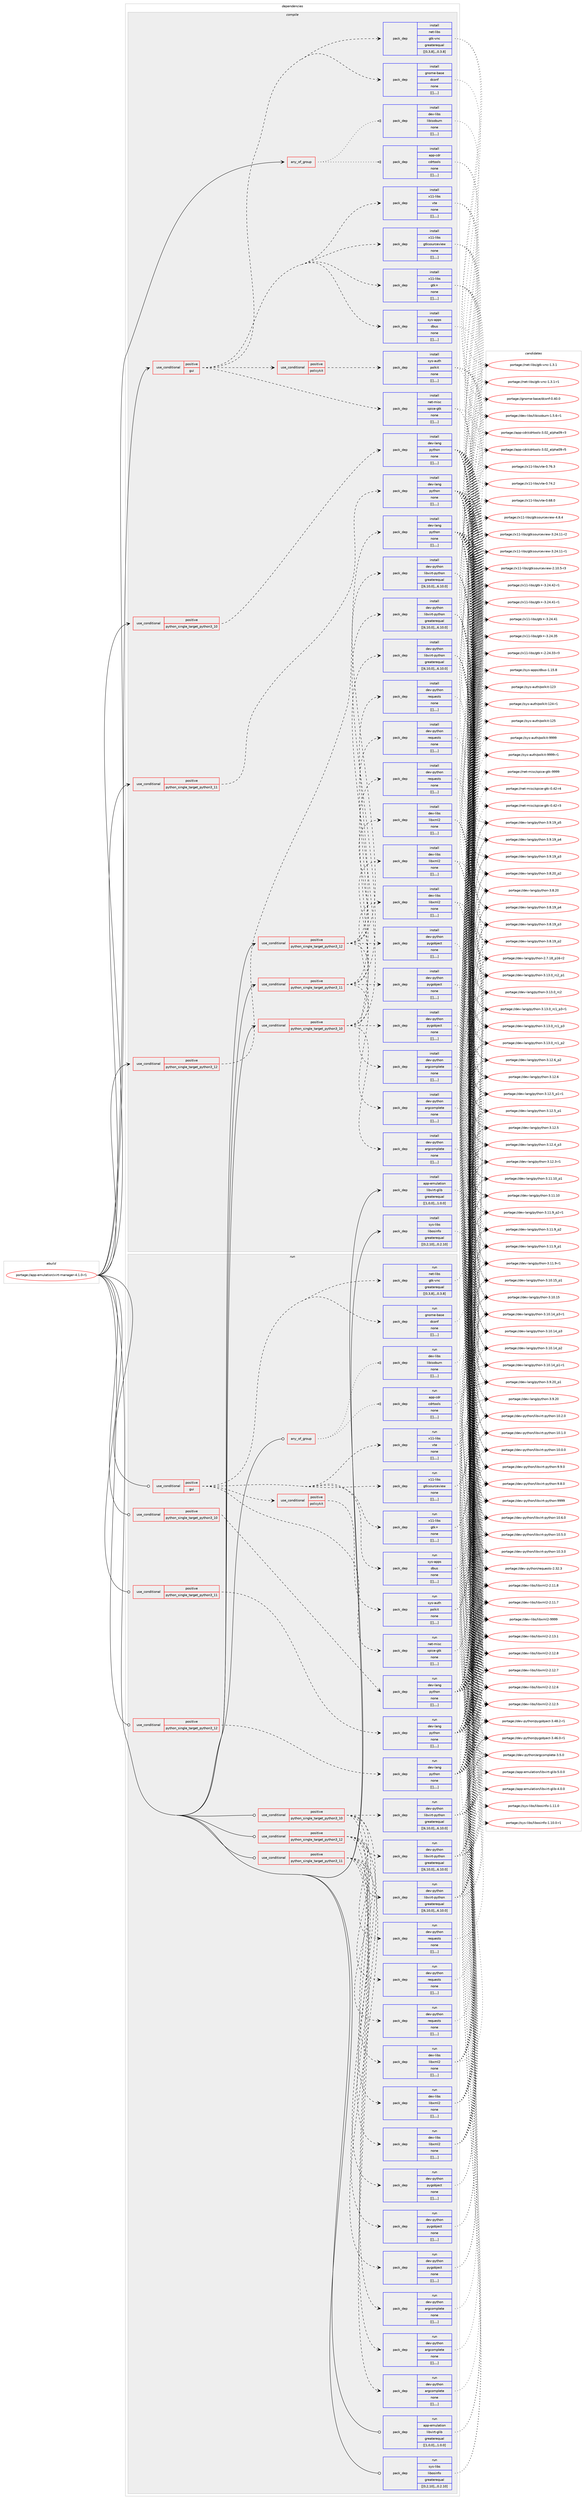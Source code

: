 digraph prolog {

# *************
# Graph options
# *************

newrank=true;
concentrate=true;
compound=true;
graph [rankdir=LR,fontname=Helvetica,fontsize=10,ranksep=1.5];#, ranksep=2.5, nodesep=0.2];
edge  [arrowhead=vee];
node  [fontname=Helvetica,fontsize=10];

# **********
# The ebuild
# **********

subgraph cluster_leftcol {
color=gray;
label=<<i>ebuild</i>>;
id [label="portage://app-emulation/virt-manager-4.1.0-r1", color=red, width=4, href="../app-emulation/virt-manager-4.1.0-r1.svg"];
}

# ****************
# The dependencies
# ****************

subgraph cluster_midcol {
color=gray;
label=<<i>dependencies</i>>;
subgraph cluster_compile {
fillcolor="#eeeeee";
style=filled;
label=<<i>compile</i>>;
subgraph any274 {
dependency32145 [label=<<TABLE BORDER="0" CELLBORDER="1" CELLSPACING="0" CELLPADDING="4"><TR><TD CELLPADDING="10">any_of_group</TD></TR></TABLE>>, shape=none, color=red];subgraph pack22483 {
dependency32146 [label=<<TABLE BORDER="0" CELLBORDER="1" CELLSPACING="0" CELLPADDING="4" WIDTH="220"><TR><TD ROWSPAN="6" CELLPADDING="30">pack_dep</TD></TR><TR><TD WIDTH="110">install</TD></TR><TR><TD>dev-libs</TD></TR><TR><TD>libisoburn</TD></TR><TR><TD>none</TD></TR><TR><TD>[[],,,,]</TD></TR></TABLE>>, shape=none, color=blue];
}
dependency32145:e -> dependency32146:w [weight=20,style="dotted",arrowhead="oinv"];
subgraph pack22484 {
dependency32147 [label=<<TABLE BORDER="0" CELLBORDER="1" CELLSPACING="0" CELLPADDING="4" WIDTH="220"><TR><TD ROWSPAN="6" CELLPADDING="30">pack_dep</TD></TR><TR><TD WIDTH="110">install</TD></TR><TR><TD>app-cdr</TD></TR><TR><TD>cdrtools</TD></TR><TR><TD>none</TD></TR><TR><TD>[[],,,,]</TD></TR></TABLE>>, shape=none, color=blue];
}
dependency32145:e -> dependency32147:w [weight=20,style="dotted",arrowhead="oinv"];
}
id:e -> dependency32145:w [weight=20,style="solid",arrowhead="vee"];
subgraph cond9325 {
dependency32148 [label=<<TABLE BORDER="0" CELLBORDER="1" CELLSPACING="0" CELLPADDING="4"><TR><TD ROWSPAN="3" CELLPADDING="10">use_conditional</TD></TR><TR><TD>positive</TD></TR><TR><TD>gui</TD></TR></TABLE>>, shape=none, color=red];
subgraph pack22485 {
dependency32149 [label=<<TABLE BORDER="0" CELLBORDER="1" CELLSPACING="0" CELLPADDING="4" WIDTH="220"><TR><TD ROWSPAN="6" CELLPADDING="30">pack_dep</TD></TR><TR><TD WIDTH="110">install</TD></TR><TR><TD>gnome-base</TD></TR><TR><TD>dconf</TD></TR><TR><TD>none</TD></TR><TR><TD>[[],,,,]</TD></TR></TABLE>>, shape=none, color=blue];
}
dependency32148:e -> dependency32149:w [weight=20,style="dashed",arrowhead="vee"];
subgraph pack22486 {
dependency32150 [label=<<TABLE BORDER="0" CELLBORDER="1" CELLSPACING="0" CELLPADDING="4" WIDTH="220"><TR><TD ROWSPAN="6" CELLPADDING="30">pack_dep</TD></TR><TR><TD WIDTH="110">install</TD></TR><TR><TD>net-libs</TD></TR><TR><TD>gtk-vnc</TD></TR><TR><TD>greaterequal</TD></TR><TR><TD>[[0,3,8],,,0.3.8]</TD></TR></TABLE>>, shape=none, color=blue];
}
dependency32148:e -> dependency32150:w [weight=20,style="dashed",arrowhead="vee"];
subgraph pack22487 {
dependency32151 [label=<<TABLE BORDER="0" CELLBORDER="1" CELLSPACING="0" CELLPADDING="4" WIDTH="220"><TR><TD ROWSPAN="6" CELLPADDING="30">pack_dep</TD></TR><TR><TD WIDTH="110">install</TD></TR><TR><TD>net-misc</TD></TR><TR><TD>spice-gtk</TD></TR><TR><TD>none</TD></TR><TR><TD>[[],,,,]</TD></TR></TABLE>>, shape=none, color=blue];
}
dependency32148:e -> dependency32151:w [weight=20,style="dashed",arrowhead="vee"];
subgraph pack22488 {
dependency32152 [label=<<TABLE BORDER="0" CELLBORDER="1" CELLSPACING="0" CELLPADDING="4" WIDTH="220"><TR><TD ROWSPAN="6" CELLPADDING="30">pack_dep</TD></TR><TR><TD WIDTH="110">install</TD></TR><TR><TD>sys-apps</TD></TR><TR><TD>dbus</TD></TR><TR><TD>none</TD></TR><TR><TD>[[],,,,]</TD></TR></TABLE>>, shape=none, color=blue];
}
dependency32148:e -> dependency32152:w [weight=20,style="dashed",arrowhead="vee"];
subgraph pack22489 {
dependency32153 [label=<<TABLE BORDER="0" CELLBORDER="1" CELLSPACING="0" CELLPADDING="4" WIDTH="220"><TR><TD ROWSPAN="6" CELLPADDING="30">pack_dep</TD></TR><TR><TD WIDTH="110">install</TD></TR><TR><TD>x11-libs</TD></TR><TR><TD>gtk+</TD></TR><TR><TD>none</TD></TR><TR><TD>[[],,,,]</TD></TR></TABLE>>, shape=none, color=blue];
}
dependency32148:e -> dependency32153:w [weight=20,style="dashed",arrowhead="vee"];
subgraph pack22490 {
dependency32154 [label=<<TABLE BORDER="0" CELLBORDER="1" CELLSPACING="0" CELLPADDING="4" WIDTH="220"><TR><TD ROWSPAN="6" CELLPADDING="30">pack_dep</TD></TR><TR><TD WIDTH="110">install</TD></TR><TR><TD>x11-libs</TD></TR><TR><TD>gtksourceview</TD></TR><TR><TD>none</TD></TR><TR><TD>[[],,,,]</TD></TR></TABLE>>, shape=none, color=blue];
}
dependency32148:e -> dependency32154:w [weight=20,style="dashed",arrowhead="vee"];
subgraph pack22491 {
dependency32155 [label=<<TABLE BORDER="0" CELLBORDER="1" CELLSPACING="0" CELLPADDING="4" WIDTH="220"><TR><TD ROWSPAN="6" CELLPADDING="30">pack_dep</TD></TR><TR><TD WIDTH="110">install</TD></TR><TR><TD>x11-libs</TD></TR><TR><TD>vte</TD></TR><TR><TD>none</TD></TR><TR><TD>[[],,,,]</TD></TR></TABLE>>, shape=none, color=blue];
}
dependency32148:e -> dependency32155:w [weight=20,style="dashed",arrowhead="vee"];
subgraph cond9326 {
dependency32156 [label=<<TABLE BORDER="0" CELLBORDER="1" CELLSPACING="0" CELLPADDING="4"><TR><TD ROWSPAN="3" CELLPADDING="10">use_conditional</TD></TR><TR><TD>positive</TD></TR><TR><TD>policykit</TD></TR></TABLE>>, shape=none, color=red];
subgraph pack22492 {
dependency32157 [label=<<TABLE BORDER="0" CELLBORDER="1" CELLSPACING="0" CELLPADDING="4" WIDTH="220"><TR><TD ROWSPAN="6" CELLPADDING="30">pack_dep</TD></TR><TR><TD WIDTH="110">install</TD></TR><TR><TD>sys-auth</TD></TR><TR><TD>polkit</TD></TR><TR><TD>none</TD></TR><TR><TD>[[],,,,]</TD></TR></TABLE>>, shape=none, color=blue];
}
dependency32156:e -> dependency32157:w [weight=20,style="dashed",arrowhead="vee"];
}
dependency32148:e -> dependency32156:w [weight=20,style="dashed",arrowhead="vee"];
}
id:e -> dependency32148:w [weight=20,style="solid",arrowhead="vee"];
subgraph cond9327 {
dependency32158 [label=<<TABLE BORDER="0" CELLBORDER="1" CELLSPACING="0" CELLPADDING="4"><TR><TD ROWSPAN="3" CELLPADDING="10">use_conditional</TD></TR><TR><TD>positive</TD></TR><TR><TD>python_single_target_python3_10</TD></TR></TABLE>>, shape=none, color=red];
subgraph pack22493 {
dependency32159 [label=<<TABLE BORDER="0" CELLBORDER="1" CELLSPACING="0" CELLPADDING="4" WIDTH="220"><TR><TD ROWSPAN="6" CELLPADDING="30">pack_dep</TD></TR><TR><TD WIDTH="110">install</TD></TR><TR><TD>dev-lang</TD></TR><TR><TD>python</TD></TR><TR><TD>none</TD></TR><TR><TD>[[],,,,]</TD></TR></TABLE>>, shape=none, color=blue];
}
dependency32158:e -> dependency32159:w [weight=20,style="dashed",arrowhead="vee"];
}
id:e -> dependency32158:w [weight=20,style="solid",arrowhead="vee"];
subgraph cond9328 {
dependency32160 [label=<<TABLE BORDER="0" CELLBORDER="1" CELLSPACING="0" CELLPADDING="4"><TR><TD ROWSPAN="3" CELLPADDING="10">use_conditional</TD></TR><TR><TD>positive</TD></TR><TR><TD>python_single_target_python3_10</TD></TR></TABLE>>, shape=none, color=red];
subgraph pack22494 {
dependency32161 [label=<<TABLE BORDER="0" CELLBORDER="1" CELLSPACING="0" CELLPADDING="4" WIDTH="220"><TR><TD ROWSPAN="6" CELLPADDING="30">pack_dep</TD></TR><TR><TD WIDTH="110">install</TD></TR><TR><TD>dev-libs</TD></TR><TR><TD>libxml2</TD></TR><TR><TD>none</TD></TR><TR><TD>[[],,,,]</TD></TR></TABLE>>, shape=none, color=blue];
}
dependency32160:e -> dependency32161:w [weight=20,style="dashed",arrowhead="vee"];
subgraph pack22495 {
dependency32162 [label=<<TABLE BORDER="0" CELLBORDER="1" CELLSPACING="0" CELLPADDING="4" WIDTH="220"><TR><TD ROWSPAN="6" CELLPADDING="30">pack_dep</TD></TR><TR><TD WIDTH="110">install</TD></TR><TR><TD>dev-python</TD></TR><TR><TD>argcomplete</TD></TR><TR><TD>none</TD></TR><TR><TD>[[],,,,]</TD></TR></TABLE>>, shape=none, color=blue];
}
dependency32160:e -> dependency32162:w [weight=20,style="dashed",arrowhead="vee"];
subgraph pack22496 {
dependency32163 [label=<<TABLE BORDER="0" CELLBORDER="1" CELLSPACING="0" CELLPADDING="4" WIDTH="220"><TR><TD ROWSPAN="6" CELLPADDING="30">pack_dep</TD></TR><TR><TD WIDTH="110">install</TD></TR><TR><TD>dev-python</TD></TR><TR><TD>libvirt-python</TD></TR><TR><TD>greaterequal</TD></TR><TR><TD>[[6,10,0],,,6.10.0]</TD></TR></TABLE>>, shape=none, color=blue];
}
dependency32160:e -> dependency32163:w [weight=20,style="dashed",arrowhead="vee"];
subgraph pack22497 {
dependency32164 [label=<<TABLE BORDER="0" CELLBORDER="1" CELLSPACING="0" CELLPADDING="4" WIDTH="220"><TR><TD ROWSPAN="6" CELLPADDING="30">pack_dep</TD></TR><TR><TD WIDTH="110">install</TD></TR><TR><TD>dev-python</TD></TR><TR><TD>pygobject</TD></TR><TR><TD>none</TD></TR><TR><TD>[[],,,,]</TD></TR></TABLE>>, shape=none, color=blue];
}
dependency32160:e -> dependency32164:w [weight=20,style="dashed",arrowhead="vee"];
subgraph pack22498 {
dependency32165 [label=<<TABLE BORDER="0" CELLBORDER="1" CELLSPACING="0" CELLPADDING="4" WIDTH="220"><TR><TD ROWSPAN="6" CELLPADDING="30">pack_dep</TD></TR><TR><TD WIDTH="110">install</TD></TR><TR><TD>dev-python</TD></TR><TR><TD>requests</TD></TR><TR><TD>none</TD></TR><TR><TD>[[],,,,]</TD></TR></TABLE>>, shape=none, color=blue];
}
dependency32160:e -> dependency32165:w [weight=20,style="dashed",arrowhead="vee"];
}
id:e -> dependency32160:w [weight=20,style="solid",arrowhead="vee"];
subgraph cond9329 {
dependency32166 [label=<<TABLE BORDER="0" CELLBORDER="1" CELLSPACING="0" CELLPADDING="4"><TR><TD ROWSPAN="3" CELLPADDING="10">use_conditional</TD></TR><TR><TD>positive</TD></TR><TR><TD>python_single_target_python3_11</TD></TR></TABLE>>, shape=none, color=red];
subgraph pack22499 {
dependency32167 [label=<<TABLE BORDER="0" CELLBORDER="1" CELLSPACING="0" CELLPADDING="4" WIDTH="220"><TR><TD ROWSPAN="6" CELLPADDING="30">pack_dep</TD></TR><TR><TD WIDTH="110">install</TD></TR><TR><TD>dev-lang</TD></TR><TR><TD>python</TD></TR><TR><TD>none</TD></TR><TR><TD>[[],,,,]</TD></TR></TABLE>>, shape=none, color=blue];
}
dependency32166:e -> dependency32167:w [weight=20,style="dashed",arrowhead="vee"];
}
id:e -> dependency32166:w [weight=20,style="solid",arrowhead="vee"];
subgraph cond9330 {
dependency32168 [label=<<TABLE BORDER="0" CELLBORDER="1" CELLSPACING="0" CELLPADDING="4"><TR><TD ROWSPAN="3" CELLPADDING="10">use_conditional</TD></TR><TR><TD>positive</TD></TR><TR><TD>python_single_target_python3_11</TD></TR></TABLE>>, shape=none, color=red];
subgraph pack22500 {
dependency32169 [label=<<TABLE BORDER="0" CELLBORDER="1" CELLSPACING="0" CELLPADDING="4" WIDTH="220"><TR><TD ROWSPAN="6" CELLPADDING="30">pack_dep</TD></TR><TR><TD WIDTH="110">install</TD></TR><TR><TD>dev-libs</TD></TR><TR><TD>libxml2</TD></TR><TR><TD>none</TD></TR><TR><TD>[[],,,,]</TD></TR></TABLE>>, shape=none, color=blue];
}
dependency32168:e -> dependency32169:w [weight=20,style="dashed",arrowhead="vee"];
subgraph pack22501 {
dependency32170 [label=<<TABLE BORDER="0" CELLBORDER="1" CELLSPACING="0" CELLPADDING="4" WIDTH="220"><TR><TD ROWSPAN="6" CELLPADDING="30">pack_dep</TD></TR><TR><TD WIDTH="110">install</TD></TR><TR><TD>dev-python</TD></TR><TR><TD>argcomplete</TD></TR><TR><TD>none</TD></TR><TR><TD>[[],,,,]</TD></TR></TABLE>>, shape=none, color=blue];
}
dependency32168:e -> dependency32170:w [weight=20,style="dashed",arrowhead="vee"];
subgraph pack22502 {
dependency32171 [label=<<TABLE BORDER="0" CELLBORDER="1" CELLSPACING="0" CELLPADDING="4" WIDTH="220"><TR><TD ROWSPAN="6" CELLPADDING="30">pack_dep</TD></TR><TR><TD WIDTH="110">install</TD></TR><TR><TD>dev-python</TD></TR><TR><TD>libvirt-python</TD></TR><TR><TD>greaterequal</TD></TR><TR><TD>[[6,10,0],,,6.10.0]</TD></TR></TABLE>>, shape=none, color=blue];
}
dependency32168:e -> dependency32171:w [weight=20,style="dashed",arrowhead="vee"];
subgraph pack22503 {
dependency32172 [label=<<TABLE BORDER="0" CELLBORDER="1" CELLSPACING="0" CELLPADDING="4" WIDTH="220"><TR><TD ROWSPAN="6" CELLPADDING="30">pack_dep</TD></TR><TR><TD WIDTH="110">install</TD></TR><TR><TD>dev-python</TD></TR><TR><TD>pygobject</TD></TR><TR><TD>none</TD></TR><TR><TD>[[],,,,]</TD></TR></TABLE>>, shape=none, color=blue];
}
dependency32168:e -> dependency32172:w [weight=20,style="dashed",arrowhead="vee"];
subgraph pack22504 {
dependency32173 [label=<<TABLE BORDER="0" CELLBORDER="1" CELLSPACING="0" CELLPADDING="4" WIDTH="220"><TR><TD ROWSPAN="6" CELLPADDING="30">pack_dep</TD></TR><TR><TD WIDTH="110">install</TD></TR><TR><TD>dev-python</TD></TR><TR><TD>requests</TD></TR><TR><TD>none</TD></TR><TR><TD>[[],,,,]</TD></TR></TABLE>>, shape=none, color=blue];
}
dependency32168:e -> dependency32173:w [weight=20,style="dashed",arrowhead="vee"];
}
id:e -> dependency32168:w [weight=20,style="solid",arrowhead="vee"];
subgraph cond9331 {
dependency32174 [label=<<TABLE BORDER="0" CELLBORDER="1" CELLSPACING="0" CELLPADDING="4"><TR><TD ROWSPAN="3" CELLPADDING="10">use_conditional</TD></TR><TR><TD>positive</TD></TR><TR><TD>python_single_target_python3_12</TD></TR></TABLE>>, shape=none, color=red];
subgraph pack22505 {
dependency32175 [label=<<TABLE BORDER="0" CELLBORDER="1" CELLSPACING="0" CELLPADDING="4" WIDTH="220"><TR><TD ROWSPAN="6" CELLPADDING="30">pack_dep</TD></TR><TR><TD WIDTH="110">install</TD></TR><TR><TD>dev-lang</TD></TR><TR><TD>python</TD></TR><TR><TD>none</TD></TR><TR><TD>[[],,,,]</TD></TR></TABLE>>, shape=none, color=blue];
}
dependency32174:e -> dependency32175:w [weight=20,style="dashed",arrowhead="vee"];
}
id:e -> dependency32174:w [weight=20,style="solid",arrowhead="vee"];
subgraph cond9332 {
dependency32176 [label=<<TABLE BORDER="0" CELLBORDER="1" CELLSPACING="0" CELLPADDING="4"><TR><TD ROWSPAN="3" CELLPADDING="10">use_conditional</TD></TR><TR><TD>positive</TD></TR><TR><TD>python_single_target_python3_12</TD></TR></TABLE>>, shape=none, color=red];
subgraph pack22506 {
dependency32177 [label=<<TABLE BORDER="0" CELLBORDER="1" CELLSPACING="0" CELLPADDING="4" WIDTH="220"><TR><TD ROWSPAN="6" CELLPADDING="30">pack_dep</TD></TR><TR><TD WIDTH="110">install</TD></TR><TR><TD>dev-libs</TD></TR><TR><TD>libxml2</TD></TR><TR><TD>none</TD></TR><TR><TD>[[],,,,]</TD></TR></TABLE>>, shape=none, color=blue];
}
dependency32176:e -> dependency32177:w [weight=20,style="dashed",arrowhead="vee"];
subgraph pack22507 {
dependency32178 [label=<<TABLE BORDER="0" CELLBORDER="1" CELLSPACING="0" CELLPADDING="4" WIDTH="220"><TR><TD ROWSPAN="6" CELLPADDING="30">pack_dep</TD></TR><TR><TD WIDTH="110">install</TD></TR><TR><TD>dev-python</TD></TR><TR><TD>argcomplete</TD></TR><TR><TD>none</TD></TR><TR><TD>[[],,,,]</TD></TR></TABLE>>, shape=none, color=blue];
}
dependency32176:e -> dependency32178:w [weight=20,style="dashed",arrowhead="vee"];
subgraph pack22508 {
dependency32179 [label=<<TABLE BORDER="0" CELLBORDER="1" CELLSPACING="0" CELLPADDING="4" WIDTH="220"><TR><TD ROWSPAN="6" CELLPADDING="30">pack_dep</TD></TR><TR><TD WIDTH="110">install</TD></TR><TR><TD>dev-python</TD></TR><TR><TD>libvirt-python</TD></TR><TR><TD>greaterequal</TD></TR><TR><TD>[[6,10,0],,,6.10.0]</TD></TR></TABLE>>, shape=none, color=blue];
}
dependency32176:e -> dependency32179:w [weight=20,style="dashed",arrowhead="vee"];
subgraph pack22509 {
dependency32180 [label=<<TABLE BORDER="0" CELLBORDER="1" CELLSPACING="0" CELLPADDING="4" WIDTH="220"><TR><TD ROWSPAN="6" CELLPADDING="30">pack_dep</TD></TR><TR><TD WIDTH="110">install</TD></TR><TR><TD>dev-python</TD></TR><TR><TD>pygobject</TD></TR><TR><TD>none</TD></TR><TR><TD>[[],,,,]</TD></TR></TABLE>>, shape=none, color=blue];
}
dependency32176:e -> dependency32180:w [weight=20,style="dashed",arrowhead="vee"];
subgraph pack22510 {
dependency32181 [label=<<TABLE BORDER="0" CELLBORDER="1" CELLSPACING="0" CELLPADDING="4" WIDTH="220"><TR><TD ROWSPAN="6" CELLPADDING="30">pack_dep</TD></TR><TR><TD WIDTH="110">install</TD></TR><TR><TD>dev-python</TD></TR><TR><TD>requests</TD></TR><TR><TD>none</TD></TR><TR><TD>[[],,,,]</TD></TR></TABLE>>, shape=none, color=blue];
}
dependency32176:e -> dependency32181:w [weight=20,style="dashed",arrowhead="vee"];
}
id:e -> dependency32176:w [weight=20,style="solid",arrowhead="vee"];
subgraph pack22511 {
dependency32182 [label=<<TABLE BORDER="0" CELLBORDER="1" CELLSPACING="0" CELLPADDING="4" WIDTH="220"><TR><TD ROWSPAN="6" CELLPADDING="30">pack_dep</TD></TR><TR><TD WIDTH="110">install</TD></TR><TR><TD>app-emulation</TD></TR><TR><TD>libvirt-glib</TD></TR><TR><TD>greaterequal</TD></TR><TR><TD>[[1,0,0],,,1.0.0]</TD></TR></TABLE>>, shape=none, color=blue];
}
id:e -> dependency32182:w [weight=20,style="solid",arrowhead="vee"];
subgraph pack22512 {
dependency32183 [label=<<TABLE BORDER="0" CELLBORDER="1" CELLSPACING="0" CELLPADDING="4" WIDTH="220"><TR><TD ROWSPAN="6" CELLPADDING="30">pack_dep</TD></TR><TR><TD WIDTH="110">install</TD></TR><TR><TD>sys-libs</TD></TR><TR><TD>libosinfo</TD></TR><TR><TD>greaterequal</TD></TR><TR><TD>[[0,2,10],,,0.2.10]</TD></TR></TABLE>>, shape=none, color=blue];
}
id:e -> dependency32183:w [weight=20,style="solid",arrowhead="vee"];
}
subgraph cluster_compileandrun {
fillcolor="#eeeeee";
style=filled;
label=<<i>compile and run</i>>;
}
subgraph cluster_run {
fillcolor="#eeeeee";
style=filled;
label=<<i>run</i>>;
subgraph any275 {
dependency32184 [label=<<TABLE BORDER="0" CELLBORDER="1" CELLSPACING="0" CELLPADDING="4"><TR><TD CELLPADDING="10">any_of_group</TD></TR></TABLE>>, shape=none, color=red];subgraph pack22513 {
dependency32185 [label=<<TABLE BORDER="0" CELLBORDER="1" CELLSPACING="0" CELLPADDING="4" WIDTH="220"><TR><TD ROWSPAN="6" CELLPADDING="30">pack_dep</TD></TR><TR><TD WIDTH="110">run</TD></TR><TR><TD>dev-libs</TD></TR><TR><TD>libisoburn</TD></TR><TR><TD>none</TD></TR><TR><TD>[[],,,,]</TD></TR></TABLE>>, shape=none, color=blue];
}
dependency32184:e -> dependency32185:w [weight=20,style="dotted",arrowhead="oinv"];
subgraph pack22514 {
dependency32186 [label=<<TABLE BORDER="0" CELLBORDER="1" CELLSPACING="0" CELLPADDING="4" WIDTH="220"><TR><TD ROWSPAN="6" CELLPADDING="30">pack_dep</TD></TR><TR><TD WIDTH="110">run</TD></TR><TR><TD>app-cdr</TD></TR><TR><TD>cdrtools</TD></TR><TR><TD>none</TD></TR><TR><TD>[[],,,,]</TD></TR></TABLE>>, shape=none, color=blue];
}
dependency32184:e -> dependency32186:w [weight=20,style="dotted",arrowhead="oinv"];
}
id:e -> dependency32184:w [weight=20,style="solid",arrowhead="odot"];
subgraph cond9333 {
dependency32187 [label=<<TABLE BORDER="0" CELLBORDER="1" CELLSPACING="0" CELLPADDING="4"><TR><TD ROWSPAN="3" CELLPADDING="10">use_conditional</TD></TR><TR><TD>positive</TD></TR><TR><TD>gui</TD></TR></TABLE>>, shape=none, color=red];
subgraph pack22515 {
dependency32188 [label=<<TABLE BORDER="0" CELLBORDER="1" CELLSPACING="0" CELLPADDING="4" WIDTH="220"><TR><TD ROWSPAN="6" CELLPADDING="30">pack_dep</TD></TR><TR><TD WIDTH="110">run</TD></TR><TR><TD>gnome-base</TD></TR><TR><TD>dconf</TD></TR><TR><TD>none</TD></TR><TR><TD>[[],,,,]</TD></TR></TABLE>>, shape=none, color=blue];
}
dependency32187:e -> dependency32188:w [weight=20,style="dashed",arrowhead="vee"];
subgraph pack22516 {
dependency32189 [label=<<TABLE BORDER="0" CELLBORDER="1" CELLSPACING="0" CELLPADDING="4" WIDTH="220"><TR><TD ROWSPAN="6" CELLPADDING="30">pack_dep</TD></TR><TR><TD WIDTH="110">run</TD></TR><TR><TD>net-libs</TD></TR><TR><TD>gtk-vnc</TD></TR><TR><TD>greaterequal</TD></TR><TR><TD>[[0,3,8],,,0.3.8]</TD></TR></TABLE>>, shape=none, color=blue];
}
dependency32187:e -> dependency32189:w [weight=20,style="dashed",arrowhead="vee"];
subgraph pack22517 {
dependency32190 [label=<<TABLE BORDER="0" CELLBORDER="1" CELLSPACING="0" CELLPADDING="4" WIDTH="220"><TR><TD ROWSPAN="6" CELLPADDING="30">pack_dep</TD></TR><TR><TD WIDTH="110">run</TD></TR><TR><TD>net-misc</TD></TR><TR><TD>spice-gtk</TD></TR><TR><TD>none</TD></TR><TR><TD>[[],,,,]</TD></TR></TABLE>>, shape=none, color=blue];
}
dependency32187:e -> dependency32190:w [weight=20,style="dashed",arrowhead="vee"];
subgraph pack22518 {
dependency32191 [label=<<TABLE BORDER="0" CELLBORDER="1" CELLSPACING="0" CELLPADDING="4" WIDTH="220"><TR><TD ROWSPAN="6" CELLPADDING="30">pack_dep</TD></TR><TR><TD WIDTH="110">run</TD></TR><TR><TD>sys-apps</TD></TR><TR><TD>dbus</TD></TR><TR><TD>none</TD></TR><TR><TD>[[],,,,]</TD></TR></TABLE>>, shape=none, color=blue];
}
dependency32187:e -> dependency32191:w [weight=20,style="dashed",arrowhead="vee"];
subgraph pack22519 {
dependency32192 [label=<<TABLE BORDER="0" CELLBORDER="1" CELLSPACING="0" CELLPADDING="4" WIDTH="220"><TR><TD ROWSPAN="6" CELLPADDING="30">pack_dep</TD></TR><TR><TD WIDTH="110">run</TD></TR><TR><TD>x11-libs</TD></TR><TR><TD>gtk+</TD></TR><TR><TD>none</TD></TR><TR><TD>[[],,,,]</TD></TR></TABLE>>, shape=none, color=blue];
}
dependency32187:e -> dependency32192:w [weight=20,style="dashed",arrowhead="vee"];
subgraph pack22520 {
dependency32193 [label=<<TABLE BORDER="0" CELLBORDER="1" CELLSPACING="0" CELLPADDING="4" WIDTH="220"><TR><TD ROWSPAN="6" CELLPADDING="30">pack_dep</TD></TR><TR><TD WIDTH="110">run</TD></TR><TR><TD>x11-libs</TD></TR><TR><TD>gtksourceview</TD></TR><TR><TD>none</TD></TR><TR><TD>[[],,,,]</TD></TR></TABLE>>, shape=none, color=blue];
}
dependency32187:e -> dependency32193:w [weight=20,style="dashed",arrowhead="vee"];
subgraph pack22521 {
dependency32194 [label=<<TABLE BORDER="0" CELLBORDER="1" CELLSPACING="0" CELLPADDING="4" WIDTH="220"><TR><TD ROWSPAN="6" CELLPADDING="30">pack_dep</TD></TR><TR><TD WIDTH="110">run</TD></TR><TR><TD>x11-libs</TD></TR><TR><TD>vte</TD></TR><TR><TD>none</TD></TR><TR><TD>[[],,,,]</TD></TR></TABLE>>, shape=none, color=blue];
}
dependency32187:e -> dependency32194:w [weight=20,style="dashed",arrowhead="vee"];
subgraph cond9334 {
dependency32195 [label=<<TABLE BORDER="0" CELLBORDER="1" CELLSPACING="0" CELLPADDING="4"><TR><TD ROWSPAN="3" CELLPADDING="10">use_conditional</TD></TR><TR><TD>positive</TD></TR><TR><TD>policykit</TD></TR></TABLE>>, shape=none, color=red];
subgraph pack22522 {
dependency32196 [label=<<TABLE BORDER="0" CELLBORDER="1" CELLSPACING="0" CELLPADDING="4" WIDTH="220"><TR><TD ROWSPAN="6" CELLPADDING="30">pack_dep</TD></TR><TR><TD WIDTH="110">run</TD></TR><TR><TD>sys-auth</TD></TR><TR><TD>polkit</TD></TR><TR><TD>none</TD></TR><TR><TD>[[],,,,]</TD></TR></TABLE>>, shape=none, color=blue];
}
dependency32195:e -> dependency32196:w [weight=20,style="dashed",arrowhead="vee"];
}
dependency32187:e -> dependency32195:w [weight=20,style="dashed",arrowhead="vee"];
}
id:e -> dependency32187:w [weight=20,style="solid",arrowhead="odot"];
subgraph cond9335 {
dependency32197 [label=<<TABLE BORDER="0" CELLBORDER="1" CELLSPACING="0" CELLPADDING="4"><TR><TD ROWSPAN="3" CELLPADDING="10">use_conditional</TD></TR><TR><TD>positive</TD></TR><TR><TD>python_single_target_python3_10</TD></TR></TABLE>>, shape=none, color=red];
subgraph pack22523 {
dependency32198 [label=<<TABLE BORDER="0" CELLBORDER="1" CELLSPACING="0" CELLPADDING="4" WIDTH="220"><TR><TD ROWSPAN="6" CELLPADDING="30">pack_dep</TD></TR><TR><TD WIDTH="110">run</TD></TR><TR><TD>dev-lang</TD></TR><TR><TD>python</TD></TR><TR><TD>none</TD></TR><TR><TD>[[],,,,]</TD></TR></TABLE>>, shape=none, color=blue];
}
dependency32197:e -> dependency32198:w [weight=20,style="dashed",arrowhead="vee"];
}
id:e -> dependency32197:w [weight=20,style="solid",arrowhead="odot"];
subgraph cond9336 {
dependency32199 [label=<<TABLE BORDER="0" CELLBORDER="1" CELLSPACING="0" CELLPADDING="4"><TR><TD ROWSPAN="3" CELLPADDING="10">use_conditional</TD></TR><TR><TD>positive</TD></TR><TR><TD>python_single_target_python3_10</TD></TR></TABLE>>, shape=none, color=red];
subgraph pack22524 {
dependency32200 [label=<<TABLE BORDER="0" CELLBORDER="1" CELLSPACING="0" CELLPADDING="4" WIDTH="220"><TR><TD ROWSPAN="6" CELLPADDING="30">pack_dep</TD></TR><TR><TD WIDTH="110">run</TD></TR><TR><TD>dev-libs</TD></TR><TR><TD>libxml2</TD></TR><TR><TD>none</TD></TR><TR><TD>[[],,,,]</TD></TR></TABLE>>, shape=none, color=blue];
}
dependency32199:e -> dependency32200:w [weight=20,style="dashed",arrowhead="vee"];
subgraph pack22525 {
dependency32201 [label=<<TABLE BORDER="0" CELLBORDER="1" CELLSPACING="0" CELLPADDING="4" WIDTH="220"><TR><TD ROWSPAN="6" CELLPADDING="30">pack_dep</TD></TR><TR><TD WIDTH="110">run</TD></TR><TR><TD>dev-python</TD></TR><TR><TD>argcomplete</TD></TR><TR><TD>none</TD></TR><TR><TD>[[],,,,]</TD></TR></TABLE>>, shape=none, color=blue];
}
dependency32199:e -> dependency32201:w [weight=20,style="dashed",arrowhead="vee"];
subgraph pack22526 {
dependency32202 [label=<<TABLE BORDER="0" CELLBORDER="1" CELLSPACING="0" CELLPADDING="4" WIDTH="220"><TR><TD ROWSPAN="6" CELLPADDING="30">pack_dep</TD></TR><TR><TD WIDTH="110">run</TD></TR><TR><TD>dev-python</TD></TR><TR><TD>libvirt-python</TD></TR><TR><TD>greaterequal</TD></TR><TR><TD>[[6,10,0],,,6.10.0]</TD></TR></TABLE>>, shape=none, color=blue];
}
dependency32199:e -> dependency32202:w [weight=20,style="dashed",arrowhead="vee"];
subgraph pack22527 {
dependency32203 [label=<<TABLE BORDER="0" CELLBORDER="1" CELLSPACING="0" CELLPADDING="4" WIDTH="220"><TR><TD ROWSPAN="6" CELLPADDING="30">pack_dep</TD></TR><TR><TD WIDTH="110">run</TD></TR><TR><TD>dev-python</TD></TR><TR><TD>pygobject</TD></TR><TR><TD>none</TD></TR><TR><TD>[[],,,,]</TD></TR></TABLE>>, shape=none, color=blue];
}
dependency32199:e -> dependency32203:w [weight=20,style="dashed",arrowhead="vee"];
subgraph pack22528 {
dependency32204 [label=<<TABLE BORDER="0" CELLBORDER="1" CELLSPACING="0" CELLPADDING="4" WIDTH="220"><TR><TD ROWSPAN="6" CELLPADDING="30">pack_dep</TD></TR><TR><TD WIDTH="110">run</TD></TR><TR><TD>dev-python</TD></TR><TR><TD>requests</TD></TR><TR><TD>none</TD></TR><TR><TD>[[],,,,]</TD></TR></TABLE>>, shape=none, color=blue];
}
dependency32199:e -> dependency32204:w [weight=20,style="dashed",arrowhead="vee"];
}
id:e -> dependency32199:w [weight=20,style="solid",arrowhead="odot"];
subgraph cond9337 {
dependency32205 [label=<<TABLE BORDER="0" CELLBORDER="1" CELLSPACING="0" CELLPADDING="4"><TR><TD ROWSPAN="3" CELLPADDING="10">use_conditional</TD></TR><TR><TD>positive</TD></TR><TR><TD>python_single_target_python3_11</TD></TR></TABLE>>, shape=none, color=red];
subgraph pack22529 {
dependency32206 [label=<<TABLE BORDER="0" CELLBORDER="1" CELLSPACING="0" CELLPADDING="4" WIDTH="220"><TR><TD ROWSPAN="6" CELLPADDING="30">pack_dep</TD></TR><TR><TD WIDTH="110">run</TD></TR><TR><TD>dev-lang</TD></TR><TR><TD>python</TD></TR><TR><TD>none</TD></TR><TR><TD>[[],,,,]</TD></TR></TABLE>>, shape=none, color=blue];
}
dependency32205:e -> dependency32206:w [weight=20,style="dashed",arrowhead="vee"];
}
id:e -> dependency32205:w [weight=20,style="solid",arrowhead="odot"];
subgraph cond9338 {
dependency32207 [label=<<TABLE BORDER="0" CELLBORDER="1" CELLSPACING="0" CELLPADDING="4"><TR><TD ROWSPAN="3" CELLPADDING="10">use_conditional</TD></TR><TR><TD>positive</TD></TR><TR><TD>python_single_target_python3_11</TD></TR></TABLE>>, shape=none, color=red];
subgraph pack22530 {
dependency32208 [label=<<TABLE BORDER="0" CELLBORDER="1" CELLSPACING="0" CELLPADDING="4" WIDTH="220"><TR><TD ROWSPAN="6" CELLPADDING="30">pack_dep</TD></TR><TR><TD WIDTH="110">run</TD></TR><TR><TD>dev-libs</TD></TR><TR><TD>libxml2</TD></TR><TR><TD>none</TD></TR><TR><TD>[[],,,,]</TD></TR></TABLE>>, shape=none, color=blue];
}
dependency32207:e -> dependency32208:w [weight=20,style="dashed",arrowhead="vee"];
subgraph pack22531 {
dependency32209 [label=<<TABLE BORDER="0" CELLBORDER="1" CELLSPACING="0" CELLPADDING="4" WIDTH="220"><TR><TD ROWSPAN="6" CELLPADDING="30">pack_dep</TD></TR><TR><TD WIDTH="110">run</TD></TR><TR><TD>dev-python</TD></TR><TR><TD>argcomplete</TD></TR><TR><TD>none</TD></TR><TR><TD>[[],,,,]</TD></TR></TABLE>>, shape=none, color=blue];
}
dependency32207:e -> dependency32209:w [weight=20,style="dashed",arrowhead="vee"];
subgraph pack22532 {
dependency32210 [label=<<TABLE BORDER="0" CELLBORDER="1" CELLSPACING="0" CELLPADDING="4" WIDTH="220"><TR><TD ROWSPAN="6" CELLPADDING="30">pack_dep</TD></TR><TR><TD WIDTH="110">run</TD></TR><TR><TD>dev-python</TD></TR><TR><TD>libvirt-python</TD></TR><TR><TD>greaterequal</TD></TR><TR><TD>[[6,10,0],,,6.10.0]</TD></TR></TABLE>>, shape=none, color=blue];
}
dependency32207:e -> dependency32210:w [weight=20,style="dashed",arrowhead="vee"];
subgraph pack22533 {
dependency32211 [label=<<TABLE BORDER="0" CELLBORDER="1" CELLSPACING="0" CELLPADDING="4" WIDTH="220"><TR><TD ROWSPAN="6" CELLPADDING="30">pack_dep</TD></TR><TR><TD WIDTH="110">run</TD></TR><TR><TD>dev-python</TD></TR><TR><TD>pygobject</TD></TR><TR><TD>none</TD></TR><TR><TD>[[],,,,]</TD></TR></TABLE>>, shape=none, color=blue];
}
dependency32207:e -> dependency32211:w [weight=20,style="dashed",arrowhead="vee"];
subgraph pack22534 {
dependency32212 [label=<<TABLE BORDER="0" CELLBORDER="1" CELLSPACING="0" CELLPADDING="4" WIDTH="220"><TR><TD ROWSPAN="6" CELLPADDING="30">pack_dep</TD></TR><TR><TD WIDTH="110">run</TD></TR><TR><TD>dev-python</TD></TR><TR><TD>requests</TD></TR><TR><TD>none</TD></TR><TR><TD>[[],,,,]</TD></TR></TABLE>>, shape=none, color=blue];
}
dependency32207:e -> dependency32212:w [weight=20,style="dashed",arrowhead="vee"];
}
id:e -> dependency32207:w [weight=20,style="solid",arrowhead="odot"];
subgraph cond9339 {
dependency32213 [label=<<TABLE BORDER="0" CELLBORDER="1" CELLSPACING="0" CELLPADDING="4"><TR><TD ROWSPAN="3" CELLPADDING="10">use_conditional</TD></TR><TR><TD>positive</TD></TR><TR><TD>python_single_target_python3_12</TD></TR></TABLE>>, shape=none, color=red];
subgraph pack22535 {
dependency32214 [label=<<TABLE BORDER="0" CELLBORDER="1" CELLSPACING="0" CELLPADDING="4" WIDTH="220"><TR><TD ROWSPAN="6" CELLPADDING="30">pack_dep</TD></TR><TR><TD WIDTH="110">run</TD></TR><TR><TD>dev-lang</TD></TR><TR><TD>python</TD></TR><TR><TD>none</TD></TR><TR><TD>[[],,,,]</TD></TR></TABLE>>, shape=none, color=blue];
}
dependency32213:e -> dependency32214:w [weight=20,style="dashed",arrowhead="vee"];
}
id:e -> dependency32213:w [weight=20,style="solid",arrowhead="odot"];
subgraph cond9340 {
dependency32215 [label=<<TABLE BORDER="0" CELLBORDER="1" CELLSPACING="0" CELLPADDING="4"><TR><TD ROWSPAN="3" CELLPADDING="10">use_conditional</TD></TR><TR><TD>positive</TD></TR><TR><TD>python_single_target_python3_12</TD></TR></TABLE>>, shape=none, color=red];
subgraph pack22536 {
dependency32216 [label=<<TABLE BORDER="0" CELLBORDER="1" CELLSPACING="0" CELLPADDING="4" WIDTH="220"><TR><TD ROWSPAN="6" CELLPADDING="30">pack_dep</TD></TR><TR><TD WIDTH="110">run</TD></TR><TR><TD>dev-libs</TD></TR><TR><TD>libxml2</TD></TR><TR><TD>none</TD></TR><TR><TD>[[],,,,]</TD></TR></TABLE>>, shape=none, color=blue];
}
dependency32215:e -> dependency32216:w [weight=20,style="dashed",arrowhead="vee"];
subgraph pack22537 {
dependency32217 [label=<<TABLE BORDER="0" CELLBORDER="1" CELLSPACING="0" CELLPADDING="4" WIDTH="220"><TR><TD ROWSPAN="6" CELLPADDING="30">pack_dep</TD></TR><TR><TD WIDTH="110">run</TD></TR><TR><TD>dev-python</TD></TR><TR><TD>argcomplete</TD></TR><TR><TD>none</TD></TR><TR><TD>[[],,,,]</TD></TR></TABLE>>, shape=none, color=blue];
}
dependency32215:e -> dependency32217:w [weight=20,style="dashed",arrowhead="vee"];
subgraph pack22538 {
dependency32218 [label=<<TABLE BORDER="0" CELLBORDER="1" CELLSPACING="0" CELLPADDING="4" WIDTH="220"><TR><TD ROWSPAN="6" CELLPADDING="30">pack_dep</TD></TR><TR><TD WIDTH="110">run</TD></TR><TR><TD>dev-python</TD></TR><TR><TD>libvirt-python</TD></TR><TR><TD>greaterequal</TD></TR><TR><TD>[[6,10,0],,,6.10.0]</TD></TR></TABLE>>, shape=none, color=blue];
}
dependency32215:e -> dependency32218:w [weight=20,style="dashed",arrowhead="vee"];
subgraph pack22539 {
dependency32219 [label=<<TABLE BORDER="0" CELLBORDER="1" CELLSPACING="0" CELLPADDING="4" WIDTH="220"><TR><TD ROWSPAN="6" CELLPADDING="30">pack_dep</TD></TR><TR><TD WIDTH="110">run</TD></TR><TR><TD>dev-python</TD></TR><TR><TD>pygobject</TD></TR><TR><TD>none</TD></TR><TR><TD>[[],,,,]</TD></TR></TABLE>>, shape=none, color=blue];
}
dependency32215:e -> dependency32219:w [weight=20,style="dashed",arrowhead="vee"];
subgraph pack22540 {
dependency32220 [label=<<TABLE BORDER="0" CELLBORDER="1" CELLSPACING="0" CELLPADDING="4" WIDTH="220"><TR><TD ROWSPAN="6" CELLPADDING="30">pack_dep</TD></TR><TR><TD WIDTH="110">run</TD></TR><TR><TD>dev-python</TD></TR><TR><TD>requests</TD></TR><TR><TD>none</TD></TR><TR><TD>[[],,,,]</TD></TR></TABLE>>, shape=none, color=blue];
}
dependency32215:e -> dependency32220:w [weight=20,style="dashed",arrowhead="vee"];
}
id:e -> dependency32215:w [weight=20,style="solid",arrowhead="odot"];
subgraph pack22541 {
dependency32221 [label=<<TABLE BORDER="0" CELLBORDER="1" CELLSPACING="0" CELLPADDING="4" WIDTH="220"><TR><TD ROWSPAN="6" CELLPADDING="30">pack_dep</TD></TR><TR><TD WIDTH="110">run</TD></TR><TR><TD>app-emulation</TD></TR><TR><TD>libvirt-glib</TD></TR><TR><TD>greaterequal</TD></TR><TR><TD>[[1,0,0],,,1.0.0]</TD></TR></TABLE>>, shape=none, color=blue];
}
id:e -> dependency32221:w [weight=20,style="solid",arrowhead="odot"];
subgraph pack22542 {
dependency32222 [label=<<TABLE BORDER="0" CELLBORDER="1" CELLSPACING="0" CELLPADDING="4" WIDTH="220"><TR><TD ROWSPAN="6" CELLPADDING="30">pack_dep</TD></TR><TR><TD WIDTH="110">run</TD></TR><TR><TD>sys-libs</TD></TR><TR><TD>libosinfo</TD></TR><TR><TD>greaterequal</TD></TR><TR><TD>[[0,2,10],,,0.2.10]</TD></TR></TABLE>>, shape=none, color=blue];
}
id:e -> dependency32222:w [weight=20,style="solid",arrowhead="odot"];
}
}

# **************
# The candidates
# **************

subgraph cluster_choices {
rank=same;
color=gray;
label=<<i>candidates</i>>;

subgraph choice22483 {
color=black;
nodesep=1;
choice10010111845108105981154710810598105115111981171141104549465346544511449 [label="portage://dev-libs/libisoburn-1.5.6-r1", color=red, width=4,href="../dev-libs/libisoburn-1.5.6-r1.svg"];
dependency32146:e -> choice10010111845108105981154710810598105115111981171141104549465346544511449:w [style=dotted,weight="100"];
}
subgraph choice22484 {
color=black;
nodesep=1;
choice9711211245991001144799100114116111111108115455146485095971081121049748574511453 [label="portage://app-cdr/cdrtools-3.02_alpha09-r5", color=red, width=4,href="../app-cdr/cdrtools-3.02_alpha09-r5.svg"];
choice9711211245991001144799100114116111111108115455146485095971081121049748574511451 [label="portage://app-cdr/cdrtools-3.02_alpha09-r3", color=red, width=4,href="../app-cdr/cdrtools-3.02_alpha09-r3.svg"];
dependency32147:e -> choice9711211245991001144799100114116111111108115455146485095971081121049748574511453:w [style=dotted,weight="100"];
dependency32147:e -> choice9711211245991001144799100114116111111108115455146485095971081121049748574511451:w [style=dotted,weight="100"];
}
subgraph choice22485 {
color=black;
nodesep=1;
choice103110111109101459897115101471009911111010245484652484648 [label="portage://gnome-base/dconf-0.40.0", color=red, width=4,href="../gnome-base/dconf-0.40.0.svg"];
dependency32149:e -> choice103110111109101459897115101471009911111010245484652484648:w [style=dotted,weight="100"];
}
subgraph choice22486 {
color=black;
nodesep=1;
choice11010111645108105981154710311610745118110994549465146494511449 [label="portage://net-libs/gtk-vnc-1.3.1-r1", color=red, width=4,href="../net-libs/gtk-vnc-1.3.1-r1.svg"];
choice1101011164510810598115471031161074511811099454946514649 [label="portage://net-libs/gtk-vnc-1.3.1", color=red, width=4,href="../net-libs/gtk-vnc-1.3.1.svg"];
dependency32150:e -> choice11010111645108105981154710311610745118110994549465146494511449:w [style=dotted,weight="100"];
dependency32150:e -> choice1101011164510810598115471031161074511811099454946514649:w [style=dotted,weight="100"];
}
subgraph choice22487 {
color=black;
nodesep=1;
choice11010111645109105115994711511210599101451031161074557575757 [label="portage://net-misc/spice-gtk-9999", color=red, width=4,href="../net-misc/spice-gtk-9999.svg"];
choice110101116451091051159947115112105991014510311610745484652504511452 [label="portage://net-misc/spice-gtk-0.42-r4", color=red, width=4,href="../net-misc/spice-gtk-0.42-r4.svg"];
choice110101116451091051159947115112105991014510311610745484652504511451 [label="portage://net-misc/spice-gtk-0.42-r3", color=red, width=4,href="../net-misc/spice-gtk-0.42-r3.svg"];
dependency32151:e -> choice11010111645109105115994711511210599101451031161074557575757:w [style=dotted,weight="100"];
dependency32151:e -> choice110101116451091051159947115112105991014510311610745484652504511452:w [style=dotted,weight="100"];
dependency32151:e -> choice110101116451091051159947115112105991014510311610745484652504511451:w [style=dotted,weight="100"];
}
subgraph choice22488 {
color=black;
nodesep=1;
choice1151211154597112112115471009811711545494649534656 [label="portage://sys-apps/dbus-1.15.8", color=red, width=4,href="../sys-apps/dbus-1.15.8.svg"];
dependency32152:e -> choice1151211154597112112115471009811711545494649534656:w [style=dotted,weight="100"];
}
subgraph choice22489 {
color=black;
nodesep=1;
choice12049494510810598115471031161074345514650524652504511449 [label="portage://x11-libs/gtk+-3.24.42-r1", color=red, width=4,href="../x11-libs/gtk+-3.24.42-r1.svg"];
choice12049494510810598115471031161074345514650524652494511449 [label="portage://x11-libs/gtk+-3.24.41-r1", color=red, width=4,href="../x11-libs/gtk+-3.24.41-r1.svg"];
choice1204949451081059811547103116107434551465052465249 [label="portage://x11-libs/gtk+-3.24.41", color=red, width=4,href="../x11-libs/gtk+-3.24.41.svg"];
choice1204949451081059811547103116107434551465052465153 [label="portage://x11-libs/gtk+-3.24.35", color=red, width=4,href="../x11-libs/gtk+-3.24.35.svg"];
choice12049494510810598115471031161074345504650524651514511451 [label="portage://x11-libs/gtk+-2.24.33-r3", color=red, width=4,href="../x11-libs/gtk+-2.24.33-r3.svg"];
dependency32153:e -> choice12049494510810598115471031161074345514650524652504511449:w [style=dotted,weight="100"];
dependency32153:e -> choice12049494510810598115471031161074345514650524652494511449:w [style=dotted,weight="100"];
dependency32153:e -> choice1204949451081059811547103116107434551465052465249:w [style=dotted,weight="100"];
dependency32153:e -> choice1204949451081059811547103116107434551465052465153:w [style=dotted,weight="100"];
dependency32153:e -> choice12049494510810598115471031161074345504650524651514511451:w [style=dotted,weight="100"];
}
subgraph choice22490 {
color=black;
nodesep=1;
choice120494945108105981154710311610711511111711499101118105101119455246564652 [label="portage://x11-libs/gtksourceview-4.8.4", color=red, width=4,href="../x11-libs/gtksourceview-4.8.4.svg"];
choice12049494510810598115471031161071151111171149910111810510111945514650524649494511450 [label="portage://x11-libs/gtksourceview-3.24.11-r2", color=red, width=4,href="../x11-libs/gtksourceview-3.24.11-r2.svg"];
choice12049494510810598115471031161071151111171149910111810510111945514650524649494511449 [label="portage://x11-libs/gtksourceview-3.24.11-r1", color=red, width=4,href="../x11-libs/gtksourceview-3.24.11-r1.svg"];
choice120494945108105981154710311610711511111711499101118105101119455046494846534511451 [label="portage://x11-libs/gtksourceview-2.10.5-r3", color=red, width=4,href="../x11-libs/gtksourceview-2.10.5-r3.svg"];
dependency32154:e -> choice120494945108105981154710311610711511111711499101118105101119455246564652:w [style=dotted,weight="100"];
dependency32154:e -> choice12049494510810598115471031161071151111171149910111810510111945514650524649494511450:w [style=dotted,weight="100"];
dependency32154:e -> choice12049494510810598115471031161071151111171149910111810510111945514650524649494511449:w [style=dotted,weight="100"];
dependency32154:e -> choice120494945108105981154710311610711511111711499101118105101119455046494846534511451:w [style=dotted,weight="100"];
}
subgraph choice22491 {
color=black;
nodesep=1;
choice120494945108105981154711811610145484655544651 [label="portage://x11-libs/vte-0.76.3", color=red, width=4,href="../x11-libs/vte-0.76.3.svg"];
choice120494945108105981154711811610145484655524650 [label="portage://x11-libs/vte-0.74.2", color=red, width=4,href="../x11-libs/vte-0.74.2.svg"];
choice120494945108105981154711811610145484654564648 [label="portage://x11-libs/vte-0.68.0", color=red, width=4,href="../x11-libs/vte-0.68.0.svg"];
dependency32155:e -> choice120494945108105981154711811610145484655544651:w [style=dotted,weight="100"];
dependency32155:e -> choice120494945108105981154711811610145484655524650:w [style=dotted,weight="100"];
dependency32155:e -> choice120494945108105981154711811610145484654564648:w [style=dotted,weight="100"];
}
subgraph choice22492 {
color=black;
nodesep=1;
choice11512111545971171161044711211110810710511645575757574511449 [label="portage://sys-auth/polkit-9999-r1", color=red, width=4,href="../sys-auth/polkit-9999-r1.svg"];
choice1151211154597117116104471121111081071051164557575757 [label="portage://sys-auth/polkit-9999", color=red, width=4,href="../sys-auth/polkit-9999.svg"];
choice11512111545971171161044711211110810710511645495053 [label="portage://sys-auth/polkit-125", color=red, width=4,href="../sys-auth/polkit-125.svg"];
choice115121115459711711610447112111108107105116454950524511449 [label="portage://sys-auth/polkit-124-r1", color=red, width=4,href="../sys-auth/polkit-124-r1.svg"];
choice11512111545971171161044711211110810710511645495051 [label="portage://sys-auth/polkit-123", color=red, width=4,href="../sys-auth/polkit-123.svg"];
dependency32157:e -> choice11512111545971171161044711211110810710511645575757574511449:w [style=dotted,weight="100"];
dependency32157:e -> choice1151211154597117116104471121111081071051164557575757:w [style=dotted,weight="100"];
dependency32157:e -> choice11512111545971171161044711211110810710511645495053:w [style=dotted,weight="100"];
dependency32157:e -> choice115121115459711711610447112111108107105116454950524511449:w [style=dotted,weight="100"];
dependency32157:e -> choice11512111545971171161044711211110810710511645495051:w [style=dotted,weight="100"];
}
subgraph choice22493 {
color=black;
nodesep=1;
choice100101118451089711010347112121116104111110455146495146489511499509511249 [label="portage://dev-lang/python-3.13.0_rc2_p1", color=red, width=4,href="../dev-lang/python-3.13.0_rc2_p1.svg"];
choice10010111845108971101034711212111610411111045514649514648951149950 [label="portage://dev-lang/python-3.13.0_rc2", color=red, width=4,href="../dev-lang/python-3.13.0_rc2.svg"];
choice1001011184510897110103471121211161041111104551464951464895114994995112514511449 [label="portage://dev-lang/python-3.13.0_rc1_p3-r1", color=red, width=4,href="../dev-lang/python-3.13.0_rc1_p3-r1.svg"];
choice100101118451089711010347112121116104111110455146495146489511499499511251 [label="portage://dev-lang/python-3.13.0_rc1_p3", color=red, width=4,href="../dev-lang/python-3.13.0_rc1_p3.svg"];
choice100101118451089711010347112121116104111110455146495146489511499499511250 [label="portage://dev-lang/python-3.13.0_rc1_p2", color=red, width=4,href="../dev-lang/python-3.13.0_rc1_p2.svg"];
choice100101118451089711010347112121116104111110455146495046549511250 [label="portage://dev-lang/python-3.12.6_p2", color=red, width=4,href="../dev-lang/python-3.12.6_p2.svg"];
choice10010111845108971101034711212111610411111045514649504654 [label="portage://dev-lang/python-3.12.6", color=red, width=4,href="../dev-lang/python-3.12.6.svg"];
choice1001011184510897110103471121211161041111104551464950465395112494511449 [label="portage://dev-lang/python-3.12.5_p1-r1", color=red, width=4,href="../dev-lang/python-3.12.5_p1-r1.svg"];
choice100101118451089711010347112121116104111110455146495046539511249 [label="portage://dev-lang/python-3.12.5_p1", color=red, width=4,href="../dev-lang/python-3.12.5_p1.svg"];
choice10010111845108971101034711212111610411111045514649504653 [label="portage://dev-lang/python-3.12.5", color=red, width=4,href="../dev-lang/python-3.12.5.svg"];
choice100101118451089711010347112121116104111110455146495046529511251 [label="portage://dev-lang/python-3.12.4_p3", color=red, width=4,href="../dev-lang/python-3.12.4_p3.svg"];
choice100101118451089711010347112121116104111110455146495046514511449 [label="portage://dev-lang/python-3.12.3-r1", color=red, width=4,href="../dev-lang/python-3.12.3-r1.svg"];
choice10010111845108971101034711212111610411111045514649494649489511249 [label="portage://dev-lang/python-3.11.10_p1", color=red, width=4,href="../dev-lang/python-3.11.10_p1.svg"];
choice1001011184510897110103471121211161041111104551464949464948 [label="portage://dev-lang/python-3.11.10", color=red, width=4,href="../dev-lang/python-3.11.10.svg"];
choice1001011184510897110103471121211161041111104551464949465795112504511449 [label="portage://dev-lang/python-3.11.9_p2-r1", color=red, width=4,href="../dev-lang/python-3.11.9_p2-r1.svg"];
choice100101118451089711010347112121116104111110455146494946579511250 [label="portage://dev-lang/python-3.11.9_p2", color=red, width=4,href="../dev-lang/python-3.11.9_p2.svg"];
choice100101118451089711010347112121116104111110455146494946579511249 [label="portage://dev-lang/python-3.11.9_p1", color=red, width=4,href="../dev-lang/python-3.11.9_p1.svg"];
choice100101118451089711010347112121116104111110455146494946574511449 [label="portage://dev-lang/python-3.11.9-r1", color=red, width=4,href="../dev-lang/python-3.11.9-r1.svg"];
choice10010111845108971101034711212111610411111045514649484649539511249 [label="portage://dev-lang/python-3.10.15_p1", color=red, width=4,href="../dev-lang/python-3.10.15_p1.svg"];
choice1001011184510897110103471121211161041111104551464948464953 [label="portage://dev-lang/python-3.10.15", color=red, width=4,href="../dev-lang/python-3.10.15.svg"];
choice100101118451089711010347112121116104111110455146494846495295112514511449 [label="portage://dev-lang/python-3.10.14_p3-r1", color=red, width=4,href="../dev-lang/python-3.10.14_p3-r1.svg"];
choice10010111845108971101034711212111610411111045514649484649529511251 [label="portage://dev-lang/python-3.10.14_p3", color=red, width=4,href="../dev-lang/python-3.10.14_p3.svg"];
choice10010111845108971101034711212111610411111045514649484649529511250 [label="portage://dev-lang/python-3.10.14_p2", color=red, width=4,href="../dev-lang/python-3.10.14_p2.svg"];
choice100101118451089711010347112121116104111110455146494846495295112494511449 [label="portage://dev-lang/python-3.10.14_p1-r1", color=red, width=4,href="../dev-lang/python-3.10.14_p1-r1.svg"];
choice100101118451089711010347112121116104111110455146574650489511249 [label="portage://dev-lang/python-3.9.20_p1", color=red, width=4,href="../dev-lang/python-3.9.20_p1.svg"];
choice10010111845108971101034711212111610411111045514657465048 [label="portage://dev-lang/python-3.9.20", color=red, width=4,href="../dev-lang/python-3.9.20.svg"];
choice100101118451089711010347112121116104111110455146574649579511253 [label="portage://dev-lang/python-3.9.19_p5", color=red, width=4,href="../dev-lang/python-3.9.19_p5.svg"];
choice100101118451089711010347112121116104111110455146574649579511252 [label="portage://dev-lang/python-3.9.19_p4", color=red, width=4,href="../dev-lang/python-3.9.19_p4.svg"];
choice100101118451089711010347112121116104111110455146574649579511251 [label="portage://dev-lang/python-3.9.19_p3", color=red, width=4,href="../dev-lang/python-3.9.19_p3.svg"];
choice100101118451089711010347112121116104111110455146564650489511250 [label="portage://dev-lang/python-3.8.20_p2", color=red, width=4,href="../dev-lang/python-3.8.20_p2.svg"];
choice10010111845108971101034711212111610411111045514656465048 [label="portage://dev-lang/python-3.8.20", color=red, width=4,href="../dev-lang/python-3.8.20.svg"];
choice100101118451089711010347112121116104111110455146564649579511252 [label="portage://dev-lang/python-3.8.19_p4", color=red, width=4,href="../dev-lang/python-3.8.19_p4.svg"];
choice100101118451089711010347112121116104111110455146564649579511251 [label="portage://dev-lang/python-3.8.19_p3", color=red, width=4,href="../dev-lang/python-3.8.19_p3.svg"];
choice100101118451089711010347112121116104111110455146564649579511250 [label="portage://dev-lang/python-3.8.19_p2", color=red, width=4,href="../dev-lang/python-3.8.19_p2.svg"];
choice100101118451089711010347112121116104111110455046554649569511249544511450 [label="portage://dev-lang/python-2.7.18_p16-r2", color=red, width=4,href="../dev-lang/python-2.7.18_p16-r2.svg"];
dependency32159:e -> choice100101118451089711010347112121116104111110455146495146489511499509511249:w [style=dotted,weight="100"];
dependency32159:e -> choice10010111845108971101034711212111610411111045514649514648951149950:w [style=dotted,weight="100"];
dependency32159:e -> choice1001011184510897110103471121211161041111104551464951464895114994995112514511449:w [style=dotted,weight="100"];
dependency32159:e -> choice100101118451089711010347112121116104111110455146495146489511499499511251:w [style=dotted,weight="100"];
dependency32159:e -> choice100101118451089711010347112121116104111110455146495146489511499499511250:w [style=dotted,weight="100"];
dependency32159:e -> choice100101118451089711010347112121116104111110455146495046549511250:w [style=dotted,weight="100"];
dependency32159:e -> choice10010111845108971101034711212111610411111045514649504654:w [style=dotted,weight="100"];
dependency32159:e -> choice1001011184510897110103471121211161041111104551464950465395112494511449:w [style=dotted,weight="100"];
dependency32159:e -> choice100101118451089711010347112121116104111110455146495046539511249:w [style=dotted,weight="100"];
dependency32159:e -> choice10010111845108971101034711212111610411111045514649504653:w [style=dotted,weight="100"];
dependency32159:e -> choice100101118451089711010347112121116104111110455146495046529511251:w [style=dotted,weight="100"];
dependency32159:e -> choice100101118451089711010347112121116104111110455146495046514511449:w [style=dotted,weight="100"];
dependency32159:e -> choice10010111845108971101034711212111610411111045514649494649489511249:w [style=dotted,weight="100"];
dependency32159:e -> choice1001011184510897110103471121211161041111104551464949464948:w [style=dotted,weight="100"];
dependency32159:e -> choice1001011184510897110103471121211161041111104551464949465795112504511449:w [style=dotted,weight="100"];
dependency32159:e -> choice100101118451089711010347112121116104111110455146494946579511250:w [style=dotted,weight="100"];
dependency32159:e -> choice100101118451089711010347112121116104111110455146494946579511249:w [style=dotted,weight="100"];
dependency32159:e -> choice100101118451089711010347112121116104111110455146494946574511449:w [style=dotted,weight="100"];
dependency32159:e -> choice10010111845108971101034711212111610411111045514649484649539511249:w [style=dotted,weight="100"];
dependency32159:e -> choice1001011184510897110103471121211161041111104551464948464953:w [style=dotted,weight="100"];
dependency32159:e -> choice100101118451089711010347112121116104111110455146494846495295112514511449:w [style=dotted,weight="100"];
dependency32159:e -> choice10010111845108971101034711212111610411111045514649484649529511251:w [style=dotted,weight="100"];
dependency32159:e -> choice10010111845108971101034711212111610411111045514649484649529511250:w [style=dotted,weight="100"];
dependency32159:e -> choice100101118451089711010347112121116104111110455146494846495295112494511449:w [style=dotted,weight="100"];
dependency32159:e -> choice100101118451089711010347112121116104111110455146574650489511249:w [style=dotted,weight="100"];
dependency32159:e -> choice10010111845108971101034711212111610411111045514657465048:w [style=dotted,weight="100"];
dependency32159:e -> choice100101118451089711010347112121116104111110455146574649579511253:w [style=dotted,weight="100"];
dependency32159:e -> choice100101118451089711010347112121116104111110455146574649579511252:w [style=dotted,weight="100"];
dependency32159:e -> choice100101118451089711010347112121116104111110455146574649579511251:w [style=dotted,weight="100"];
dependency32159:e -> choice100101118451089711010347112121116104111110455146564650489511250:w [style=dotted,weight="100"];
dependency32159:e -> choice10010111845108971101034711212111610411111045514656465048:w [style=dotted,weight="100"];
dependency32159:e -> choice100101118451089711010347112121116104111110455146564649579511252:w [style=dotted,weight="100"];
dependency32159:e -> choice100101118451089711010347112121116104111110455146564649579511251:w [style=dotted,weight="100"];
dependency32159:e -> choice100101118451089711010347112121116104111110455146564649579511250:w [style=dotted,weight="100"];
dependency32159:e -> choice100101118451089711010347112121116104111110455046554649569511249544511450:w [style=dotted,weight="100"];
}
subgraph choice22494 {
color=black;
nodesep=1;
choice10010111845108105981154710810598120109108504557575757 [label="portage://dev-libs/libxml2-9999", color=red, width=4,href="../dev-libs/libxml2-9999.svg"];
choice100101118451081059811547108105981201091085045504649514649 [label="portage://dev-libs/libxml2-2.13.1", color=red, width=4,href="../dev-libs/libxml2-2.13.1.svg"];
choice100101118451081059811547108105981201091085045504649504656 [label="portage://dev-libs/libxml2-2.12.8", color=red, width=4,href="../dev-libs/libxml2-2.12.8.svg"];
choice100101118451081059811547108105981201091085045504649504655 [label="portage://dev-libs/libxml2-2.12.7", color=red, width=4,href="../dev-libs/libxml2-2.12.7.svg"];
choice100101118451081059811547108105981201091085045504649504654 [label="portage://dev-libs/libxml2-2.12.6", color=red, width=4,href="../dev-libs/libxml2-2.12.6.svg"];
choice100101118451081059811547108105981201091085045504649504653 [label="portage://dev-libs/libxml2-2.12.5", color=red, width=4,href="../dev-libs/libxml2-2.12.5.svg"];
choice100101118451081059811547108105981201091085045504649494656 [label="portage://dev-libs/libxml2-2.11.8", color=red, width=4,href="../dev-libs/libxml2-2.11.8.svg"];
choice100101118451081059811547108105981201091085045504649494655 [label="portage://dev-libs/libxml2-2.11.7", color=red, width=4,href="../dev-libs/libxml2-2.11.7.svg"];
dependency32161:e -> choice10010111845108105981154710810598120109108504557575757:w [style=dotted,weight="100"];
dependency32161:e -> choice100101118451081059811547108105981201091085045504649514649:w [style=dotted,weight="100"];
dependency32161:e -> choice100101118451081059811547108105981201091085045504649504656:w [style=dotted,weight="100"];
dependency32161:e -> choice100101118451081059811547108105981201091085045504649504655:w [style=dotted,weight="100"];
dependency32161:e -> choice100101118451081059811547108105981201091085045504649504654:w [style=dotted,weight="100"];
dependency32161:e -> choice100101118451081059811547108105981201091085045504649504653:w [style=dotted,weight="100"];
dependency32161:e -> choice100101118451081059811547108105981201091085045504649494656:w [style=dotted,weight="100"];
dependency32161:e -> choice100101118451081059811547108105981201091085045504649494655:w [style=dotted,weight="100"];
}
subgraph choice22495 {
color=black;
nodesep=1;
choice10010111845112121116104111110479711410399111109112108101116101455146534648 [label="portage://dev-python/argcomplete-3.5.0", color=red, width=4,href="../dev-python/argcomplete-3.5.0.svg"];
dependency32162:e -> choice10010111845112121116104111110479711410399111109112108101116101455146534648:w [style=dotted,weight="100"];
}
subgraph choice22496 {
color=black;
nodesep=1;
choice100101118451121211161041111104710810598118105114116451121211161041111104557575757 [label="portage://dev-python/libvirt-python-9999", color=red, width=4,href="../dev-python/libvirt-python-9999.svg"];
choice1001011184511212111610411111047108105981181051141164511212111610411111045494846544648 [label="portage://dev-python/libvirt-python-10.6.0", color=red, width=4,href="../dev-python/libvirt-python-10.6.0.svg"];
choice1001011184511212111610411111047108105981181051141164511212111610411111045494846534648 [label="portage://dev-python/libvirt-python-10.5.0", color=red, width=4,href="../dev-python/libvirt-python-10.5.0.svg"];
choice1001011184511212111610411111047108105981181051141164511212111610411111045494846514648 [label="portage://dev-python/libvirt-python-10.3.0", color=red, width=4,href="../dev-python/libvirt-python-10.3.0.svg"];
choice1001011184511212111610411111047108105981181051141164511212111610411111045494846504648 [label="portage://dev-python/libvirt-python-10.2.0", color=red, width=4,href="../dev-python/libvirt-python-10.2.0.svg"];
choice1001011184511212111610411111047108105981181051141164511212111610411111045494846494648 [label="portage://dev-python/libvirt-python-10.1.0", color=red, width=4,href="../dev-python/libvirt-python-10.1.0.svg"];
choice1001011184511212111610411111047108105981181051141164511212111610411111045494846484648 [label="portage://dev-python/libvirt-python-10.0.0", color=red, width=4,href="../dev-python/libvirt-python-10.0.0.svg"];
choice10010111845112121116104111110471081059811810511411645112121116104111110455746574648 [label="portage://dev-python/libvirt-python-9.9.0", color=red, width=4,href="../dev-python/libvirt-python-9.9.0.svg"];
choice10010111845112121116104111110471081059811810511411645112121116104111110455746564648 [label="portage://dev-python/libvirt-python-9.8.0", color=red, width=4,href="../dev-python/libvirt-python-9.8.0.svg"];
dependency32163:e -> choice100101118451121211161041111104710810598118105114116451121211161041111104557575757:w [style=dotted,weight="100"];
dependency32163:e -> choice1001011184511212111610411111047108105981181051141164511212111610411111045494846544648:w [style=dotted,weight="100"];
dependency32163:e -> choice1001011184511212111610411111047108105981181051141164511212111610411111045494846534648:w [style=dotted,weight="100"];
dependency32163:e -> choice1001011184511212111610411111047108105981181051141164511212111610411111045494846514648:w [style=dotted,weight="100"];
dependency32163:e -> choice1001011184511212111610411111047108105981181051141164511212111610411111045494846504648:w [style=dotted,weight="100"];
dependency32163:e -> choice1001011184511212111610411111047108105981181051141164511212111610411111045494846494648:w [style=dotted,weight="100"];
dependency32163:e -> choice1001011184511212111610411111047108105981181051141164511212111610411111045494846484648:w [style=dotted,weight="100"];
dependency32163:e -> choice10010111845112121116104111110471081059811810511411645112121116104111110455746574648:w [style=dotted,weight="100"];
dependency32163:e -> choice10010111845112121116104111110471081059811810511411645112121116104111110455746564648:w [style=dotted,weight="100"];
}
subgraph choice22497 {
color=black;
nodesep=1;
choice10010111845112121116104111110471121211031119810610199116455146525646504511449 [label="portage://dev-python/pygobject-3.48.2-r1", color=red, width=4,href="../dev-python/pygobject-3.48.2-r1.svg"];
choice10010111845112121116104111110471121211031119810610199116455146525446484511449 [label="portage://dev-python/pygobject-3.46.0-r1", color=red, width=4,href="../dev-python/pygobject-3.46.0-r1.svg"];
dependency32164:e -> choice10010111845112121116104111110471121211031119810610199116455146525646504511449:w [style=dotted,weight="100"];
dependency32164:e -> choice10010111845112121116104111110471121211031119810610199116455146525446484511449:w [style=dotted,weight="100"];
}
subgraph choice22498 {
color=black;
nodesep=1;
choice100101118451121211161041111104711410111311710111511611545504651504651 [label="portage://dev-python/requests-2.32.3", color=red, width=4,href="../dev-python/requests-2.32.3.svg"];
dependency32165:e -> choice100101118451121211161041111104711410111311710111511611545504651504651:w [style=dotted,weight="100"];
}
subgraph choice22499 {
color=black;
nodesep=1;
choice100101118451089711010347112121116104111110455146495146489511499509511249 [label="portage://dev-lang/python-3.13.0_rc2_p1", color=red, width=4,href="../dev-lang/python-3.13.0_rc2_p1.svg"];
choice10010111845108971101034711212111610411111045514649514648951149950 [label="portage://dev-lang/python-3.13.0_rc2", color=red, width=4,href="../dev-lang/python-3.13.0_rc2.svg"];
choice1001011184510897110103471121211161041111104551464951464895114994995112514511449 [label="portage://dev-lang/python-3.13.0_rc1_p3-r1", color=red, width=4,href="../dev-lang/python-3.13.0_rc1_p3-r1.svg"];
choice100101118451089711010347112121116104111110455146495146489511499499511251 [label="portage://dev-lang/python-3.13.0_rc1_p3", color=red, width=4,href="../dev-lang/python-3.13.0_rc1_p3.svg"];
choice100101118451089711010347112121116104111110455146495146489511499499511250 [label="portage://dev-lang/python-3.13.0_rc1_p2", color=red, width=4,href="../dev-lang/python-3.13.0_rc1_p2.svg"];
choice100101118451089711010347112121116104111110455146495046549511250 [label="portage://dev-lang/python-3.12.6_p2", color=red, width=4,href="../dev-lang/python-3.12.6_p2.svg"];
choice10010111845108971101034711212111610411111045514649504654 [label="portage://dev-lang/python-3.12.6", color=red, width=4,href="../dev-lang/python-3.12.6.svg"];
choice1001011184510897110103471121211161041111104551464950465395112494511449 [label="portage://dev-lang/python-3.12.5_p1-r1", color=red, width=4,href="../dev-lang/python-3.12.5_p1-r1.svg"];
choice100101118451089711010347112121116104111110455146495046539511249 [label="portage://dev-lang/python-3.12.5_p1", color=red, width=4,href="../dev-lang/python-3.12.5_p1.svg"];
choice10010111845108971101034711212111610411111045514649504653 [label="portage://dev-lang/python-3.12.5", color=red, width=4,href="../dev-lang/python-3.12.5.svg"];
choice100101118451089711010347112121116104111110455146495046529511251 [label="portage://dev-lang/python-3.12.4_p3", color=red, width=4,href="../dev-lang/python-3.12.4_p3.svg"];
choice100101118451089711010347112121116104111110455146495046514511449 [label="portage://dev-lang/python-3.12.3-r1", color=red, width=4,href="../dev-lang/python-3.12.3-r1.svg"];
choice10010111845108971101034711212111610411111045514649494649489511249 [label="portage://dev-lang/python-3.11.10_p1", color=red, width=4,href="../dev-lang/python-3.11.10_p1.svg"];
choice1001011184510897110103471121211161041111104551464949464948 [label="portage://dev-lang/python-3.11.10", color=red, width=4,href="../dev-lang/python-3.11.10.svg"];
choice1001011184510897110103471121211161041111104551464949465795112504511449 [label="portage://dev-lang/python-3.11.9_p2-r1", color=red, width=4,href="../dev-lang/python-3.11.9_p2-r1.svg"];
choice100101118451089711010347112121116104111110455146494946579511250 [label="portage://dev-lang/python-3.11.9_p2", color=red, width=4,href="../dev-lang/python-3.11.9_p2.svg"];
choice100101118451089711010347112121116104111110455146494946579511249 [label="portage://dev-lang/python-3.11.9_p1", color=red, width=4,href="../dev-lang/python-3.11.9_p1.svg"];
choice100101118451089711010347112121116104111110455146494946574511449 [label="portage://dev-lang/python-3.11.9-r1", color=red, width=4,href="../dev-lang/python-3.11.9-r1.svg"];
choice10010111845108971101034711212111610411111045514649484649539511249 [label="portage://dev-lang/python-3.10.15_p1", color=red, width=4,href="../dev-lang/python-3.10.15_p1.svg"];
choice1001011184510897110103471121211161041111104551464948464953 [label="portage://dev-lang/python-3.10.15", color=red, width=4,href="../dev-lang/python-3.10.15.svg"];
choice100101118451089711010347112121116104111110455146494846495295112514511449 [label="portage://dev-lang/python-3.10.14_p3-r1", color=red, width=4,href="../dev-lang/python-3.10.14_p3-r1.svg"];
choice10010111845108971101034711212111610411111045514649484649529511251 [label="portage://dev-lang/python-3.10.14_p3", color=red, width=4,href="../dev-lang/python-3.10.14_p3.svg"];
choice10010111845108971101034711212111610411111045514649484649529511250 [label="portage://dev-lang/python-3.10.14_p2", color=red, width=4,href="../dev-lang/python-3.10.14_p2.svg"];
choice100101118451089711010347112121116104111110455146494846495295112494511449 [label="portage://dev-lang/python-3.10.14_p1-r1", color=red, width=4,href="../dev-lang/python-3.10.14_p1-r1.svg"];
choice100101118451089711010347112121116104111110455146574650489511249 [label="portage://dev-lang/python-3.9.20_p1", color=red, width=4,href="../dev-lang/python-3.9.20_p1.svg"];
choice10010111845108971101034711212111610411111045514657465048 [label="portage://dev-lang/python-3.9.20", color=red, width=4,href="../dev-lang/python-3.9.20.svg"];
choice100101118451089711010347112121116104111110455146574649579511253 [label="portage://dev-lang/python-3.9.19_p5", color=red, width=4,href="../dev-lang/python-3.9.19_p5.svg"];
choice100101118451089711010347112121116104111110455146574649579511252 [label="portage://dev-lang/python-3.9.19_p4", color=red, width=4,href="../dev-lang/python-3.9.19_p4.svg"];
choice100101118451089711010347112121116104111110455146574649579511251 [label="portage://dev-lang/python-3.9.19_p3", color=red, width=4,href="../dev-lang/python-3.9.19_p3.svg"];
choice100101118451089711010347112121116104111110455146564650489511250 [label="portage://dev-lang/python-3.8.20_p2", color=red, width=4,href="../dev-lang/python-3.8.20_p2.svg"];
choice10010111845108971101034711212111610411111045514656465048 [label="portage://dev-lang/python-3.8.20", color=red, width=4,href="../dev-lang/python-3.8.20.svg"];
choice100101118451089711010347112121116104111110455146564649579511252 [label="portage://dev-lang/python-3.8.19_p4", color=red, width=4,href="../dev-lang/python-3.8.19_p4.svg"];
choice100101118451089711010347112121116104111110455146564649579511251 [label="portage://dev-lang/python-3.8.19_p3", color=red, width=4,href="../dev-lang/python-3.8.19_p3.svg"];
choice100101118451089711010347112121116104111110455146564649579511250 [label="portage://dev-lang/python-3.8.19_p2", color=red, width=4,href="../dev-lang/python-3.8.19_p2.svg"];
choice100101118451089711010347112121116104111110455046554649569511249544511450 [label="portage://dev-lang/python-2.7.18_p16-r2", color=red, width=4,href="../dev-lang/python-2.7.18_p16-r2.svg"];
dependency32167:e -> choice100101118451089711010347112121116104111110455146495146489511499509511249:w [style=dotted,weight="100"];
dependency32167:e -> choice10010111845108971101034711212111610411111045514649514648951149950:w [style=dotted,weight="100"];
dependency32167:e -> choice1001011184510897110103471121211161041111104551464951464895114994995112514511449:w [style=dotted,weight="100"];
dependency32167:e -> choice100101118451089711010347112121116104111110455146495146489511499499511251:w [style=dotted,weight="100"];
dependency32167:e -> choice100101118451089711010347112121116104111110455146495146489511499499511250:w [style=dotted,weight="100"];
dependency32167:e -> choice100101118451089711010347112121116104111110455146495046549511250:w [style=dotted,weight="100"];
dependency32167:e -> choice10010111845108971101034711212111610411111045514649504654:w [style=dotted,weight="100"];
dependency32167:e -> choice1001011184510897110103471121211161041111104551464950465395112494511449:w [style=dotted,weight="100"];
dependency32167:e -> choice100101118451089711010347112121116104111110455146495046539511249:w [style=dotted,weight="100"];
dependency32167:e -> choice10010111845108971101034711212111610411111045514649504653:w [style=dotted,weight="100"];
dependency32167:e -> choice100101118451089711010347112121116104111110455146495046529511251:w [style=dotted,weight="100"];
dependency32167:e -> choice100101118451089711010347112121116104111110455146495046514511449:w [style=dotted,weight="100"];
dependency32167:e -> choice10010111845108971101034711212111610411111045514649494649489511249:w [style=dotted,weight="100"];
dependency32167:e -> choice1001011184510897110103471121211161041111104551464949464948:w [style=dotted,weight="100"];
dependency32167:e -> choice1001011184510897110103471121211161041111104551464949465795112504511449:w [style=dotted,weight="100"];
dependency32167:e -> choice100101118451089711010347112121116104111110455146494946579511250:w [style=dotted,weight="100"];
dependency32167:e -> choice100101118451089711010347112121116104111110455146494946579511249:w [style=dotted,weight="100"];
dependency32167:e -> choice100101118451089711010347112121116104111110455146494946574511449:w [style=dotted,weight="100"];
dependency32167:e -> choice10010111845108971101034711212111610411111045514649484649539511249:w [style=dotted,weight="100"];
dependency32167:e -> choice1001011184510897110103471121211161041111104551464948464953:w [style=dotted,weight="100"];
dependency32167:e -> choice100101118451089711010347112121116104111110455146494846495295112514511449:w [style=dotted,weight="100"];
dependency32167:e -> choice10010111845108971101034711212111610411111045514649484649529511251:w [style=dotted,weight="100"];
dependency32167:e -> choice10010111845108971101034711212111610411111045514649484649529511250:w [style=dotted,weight="100"];
dependency32167:e -> choice100101118451089711010347112121116104111110455146494846495295112494511449:w [style=dotted,weight="100"];
dependency32167:e -> choice100101118451089711010347112121116104111110455146574650489511249:w [style=dotted,weight="100"];
dependency32167:e -> choice10010111845108971101034711212111610411111045514657465048:w [style=dotted,weight="100"];
dependency32167:e -> choice100101118451089711010347112121116104111110455146574649579511253:w [style=dotted,weight="100"];
dependency32167:e -> choice100101118451089711010347112121116104111110455146574649579511252:w [style=dotted,weight="100"];
dependency32167:e -> choice100101118451089711010347112121116104111110455146574649579511251:w [style=dotted,weight="100"];
dependency32167:e -> choice100101118451089711010347112121116104111110455146564650489511250:w [style=dotted,weight="100"];
dependency32167:e -> choice10010111845108971101034711212111610411111045514656465048:w [style=dotted,weight="100"];
dependency32167:e -> choice100101118451089711010347112121116104111110455146564649579511252:w [style=dotted,weight="100"];
dependency32167:e -> choice100101118451089711010347112121116104111110455146564649579511251:w [style=dotted,weight="100"];
dependency32167:e -> choice100101118451089711010347112121116104111110455146564649579511250:w [style=dotted,weight="100"];
dependency32167:e -> choice100101118451089711010347112121116104111110455046554649569511249544511450:w [style=dotted,weight="100"];
}
subgraph choice22500 {
color=black;
nodesep=1;
choice10010111845108105981154710810598120109108504557575757 [label="portage://dev-libs/libxml2-9999", color=red, width=4,href="../dev-libs/libxml2-9999.svg"];
choice100101118451081059811547108105981201091085045504649514649 [label="portage://dev-libs/libxml2-2.13.1", color=red, width=4,href="../dev-libs/libxml2-2.13.1.svg"];
choice100101118451081059811547108105981201091085045504649504656 [label="portage://dev-libs/libxml2-2.12.8", color=red, width=4,href="../dev-libs/libxml2-2.12.8.svg"];
choice100101118451081059811547108105981201091085045504649504655 [label="portage://dev-libs/libxml2-2.12.7", color=red, width=4,href="../dev-libs/libxml2-2.12.7.svg"];
choice100101118451081059811547108105981201091085045504649504654 [label="portage://dev-libs/libxml2-2.12.6", color=red, width=4,href="../dev-libs/libxml2-2.12.6.svg"];
choice100101118451081059811547108105981201091085045504649504653 [label="portage://dev-libs/libxml2-2.12.5", color=red, width=4,href="../dev-libs/libxml2-2.12.5.svg"];
choice100101118451081059811547108105981201091085045504649494656 [label="portage://dev-libs/libxml2-2.11.8", color=red, width=4,href="../dev-libs/libxml2-2.11.8.svg"];
choice100101118451081059811547108105981201091085045504649494655 [label="portage://dev-libs/libxml2-2.11.7", color=red, width=4,href="../dev-libs/libxml2-2.11.7.svg"];
dependency32169:e -> choice10010111845108105981154710810598120109108504557575757:w [style=dotted,weight="100"];
dependency32169:e -> choice100101118451081059811547108105981201091085045504649514649:w [style=dotted,weight="100"];
dependency32169:e -> choice100101118451081059811547108105981201091085045504649504656:w [style=dotted,weight="100"];
dependency32169:e -> choice100101118451081059811547108105981201091085045504649504655:w [style=dotted,weight="100"];
dependency32169:e -> choice100101118451081059811547108105981201091085045504649504654:w [style=dotted,weight="100"];
dependency32169:e -> choice100101118451081059811547108105981201091085045504649504653:w [style=dotted,weight="100"];
dependency32169:e -> choice100101118451081059811547108105981201091085045504649494656:w [style=dotted,weight="100"];
dependency32169:e -> choice100101118451081059811547108105981201091085045504649494655:w [style=dotted,weight="100"];
}
subgraph choice22501 {
color=black;
nodesep=1;
choice10010111845112121116104111110479711410399111109112108101116101455146534648 [label="portage://dev-python/argcomplete-3.5.0", color=red, width=4,href="../dev-python/argcomplete-3.5.0.svg"];
dependency32170:e -> choice10010111845112121116104111110479711410399111109112108101116101455146534648:w [style=dotted,weight="100"];
}
subgraph choice22502 {
color=black;
nodesep=1;
choice100101118451121211161041111104710810598118105114116451121211161041111104557575757 [label="portage://dev-python/libvirt-python-9999", color=red, width=4,href="../dev-python/libvirt-python-9999.svg"];
choice1001011184511212111610411111047108105981181051141164511212111610411111045494846544648 [label="portage://dev-python/libvirt-python-10.6.0", color=red, width=4,href="../dev-python/libvirt-python-10.6.0.svg"];
choice1001011184511212111610411111047108105981181051141164511212111610411111045494846534648 [label="portage://dev-python/libvirt-python-10.5.0", color=red, width=4,href="../dev-python/libvirt-python-10.5.0.svg"];
choice1001011184511212111610411111047108105981181051141164511212111610411111045494846514648 [label="portage://dev-python/libvirt-python-10.3.0", color=red, width=4,href="../dev-python/libvirt-python-10.3.0.svg"];
choice1001011184511212111610411111047108105981181051141164511212111610411111045494846504648 [label="portage://dev-python/libvirt-python-10.2.0", color=red, width=4,href="../dev-python/libvirt-python-10.2.0.svg"];
choice1001011184511212111610411111047108105981181051141164511212111610411111045494846494648 [label="portage://dev-python/libvirt-python-10.1.0", color=red, width=4,href="../dev-python/libvirt-python-10.1.0.svg"];
choice1001011184511212111610411111047108105981181051141164511212111610411111045494846484648 [label="portage://dev-python/libvirt-python-10.0.0", color=red, width=4,href="../dev-python/libvirt-python-10.0.0.svg"];
choice10010111845112121116104111110471081059811810511411645112121116104111110455746574648 [label="portage://dev-python/libvirt-python-9.9.0", color=red, width=4,href="../dev-python/libvirt-python-9.9.0.svg"];
choice10010111845112121116104111110471081059811810511411645112121116104111110455746564648 [label="portage://dev-python/libvirt-python-9.8.0", color=red, width=4,href="../dev-python/libvirt-python-9.8.0.svg"];
dependency32171:e -> choice100101118451121211161041111104710810598118105114116451121211161041111104557575757:w [style=dotted,weight="100"];
dependency32171:e -> choice1001011184511212111610411111047108105981181051141164511212111610411111045494846544648:w [style=dotted,weight="100"];
dependency32171:e -> choice1001011184511212111610411111047108105981181051141164511212111610411111045494846534648:w [style=dotted,weight="100"];
dependency32171:e -> choice1001011184511212111610411111047108105981181051141164511212111610411111045494846514648:w [style=dotted,weight="100"];
dependency32171:e -> choice1001011184511212111610411111047108105981181051141164511212111610411111045494846504648:w [style=dotted,weight="100"];
dependency32171:e -> choice1001011184511212111610411111047108105981181051141164511212111610411111045494846494648:w [style=dotted,weight="100"];
dependency32171:e -> choice1001011184511212111610411111047108105981181051141164511212111610411111045494846484648:w [style=dotted,weight="100"];
dependency32171:e -> choice10010111845112121116104111110471081059811810511411645112121116104111110455746574648:w [style=dotted,weight="100"];
dependency32171:e -> choice10010111845112121116104111110471081059811810511411645112121116104111110455746564648:w [style=dotted,weight="100"];
}
subgraph choice22503 {
color=black;
nodesep=1;
choice10010111845112121116104111110471121211031119810610199116455146525646504511449 [label="portage://dev-python/pygobject-3.48.2-r1", color=red, width=4,href="../dev-python/pygobject-3.48.2-r1.svg"];
choice10010111845112121116104111110471121211031119810610199116455146525446484511449 [label="portage://dev-python/pygobject-3.46.0-r1", color=red, width=4,href="../dev-python/pygobject-3.46.0-r1.svg"];
dependency32172:e -> choice10010111845112121116104111110471121211031119810610199116455146525646504511449:w [style=dotted,weight="100"];
dependency32172:e -> choice10010111845112121116104111110471121211031119810610199116455146525446484511449:w [style=dotted,weight="100"];
}
subgraph choice22504 {
color=black;
nodesep=1;
choice100101118451121211161041111104711410111311710111511611545504651504651 [label="portage://dev-python/requests-2.32.3", color=red, width=4,href="../dev-python/requests-2.32.3.svg"];
dependency32173:e -> choice100101118451121211161041111104711410111311710111511611545504651504651:w [style=dotted,weight="100"];
}
subgraph choice22505 {
color=black;
nodesep=1;
choice100101118451089711010347112121116104111110455146495146489511499509511249 [label="portage://dev-lang/python-3.13.0_rc2_p1", color=red, width=4,href="../dev-lang/python-3.13.0_rc2_p1.svg"];
choice10010111845108971101034711212111610411111045514649514648951149950 [label="portage://dev-lang/python-3.13.0_rc2", color=red, width=4,href="../dev-lang/python-3.13.0_rc2.svg"];
choice1001011184510897110103471121211161041111104551464951464895114994995112514511449 [label="portage://dev-lang/python-3.13.0_rc1_p3-r1", color=red, width=4,href="../dev-lang/python-3.13.0_rc1_p3-r1.svg"];
choice100101118451089711010347112121116104111110455146495146489511499499511251 [label="portage://dev-lang/python-3.13.0_rc1_p3", color=red, width=4,href="../dev-lang/python-3.13.0_rc1_p3.svg"];
choice100101118451089711010347112121116104111110455146495146489511499499511250 [label="portage://dev-lang/python-3.13.0_rc1_p2", color=red, width=4,href="../dev-lang/python-3.13.0_rc1_p2.svg"];
choice100101118451089711010347112121116104111110455146495046549511250 [label="portage://dev-lang/python-3.12.6_p2", color=red, width=4,href="../dev-lang/python-3.12.6_p2.svg"];
choice10010111845108971101034711212111610411111045514649504654 [label="portage://dev-lang/python-3.12.6", color=red, width=4,href="../dev-lang/python-3.12.6.svg"];
choice1001011184510897110103471121211161041111104551464950465395112494511449 [label="portage://dev-lang/python-3.12.5_p1-r1", color=red, width=4,href="../dev-lang/python-3.12.5_p1-r1.svg"];
choice100101118451089711010347112121116104111110455146495046539511249 [label="portage://dev-lang/python-3.12.5_p1", color=red, width=4,href="../dev-lang/python-3.12.5_p1.svg"];
choice10010111845108971101034711212111610411111045514649504653 [label="portage://dev-lang/python-3.12.5", color=red, width=4,href="../dev-lang/python-3.12.5.svg"];
choice100101118451089711010347112121116104111110455146495046529511251 [label="portage://dev-lang/python-3.12.4_p3", color=red, width=4,href="../dev-lang/python-3.12.4_p3.svg"];
choice100101118451089711010347112121116104111110455146495046514511449 [label="portage://dev-lang/python-3.12.3-r1", color=red, width=4,href="../dev-lang/python-3.12.3-r1.svg"];
choice10010111845108971101034711212111610411111045514649494649489511249 [label="portage://dev-lang/python-3.11.10_p1", color=red, width=4,href="../dev-lang/python-3.11.10_p1.svg"];
choice1001011184510897110103471121211161041111104551464949464948 [label="portage://dev-lang/python-3.11.10", color=red, width=4,href="../dev-lang/python-3.11.10.svg"];
choice1001011184510897110103471121211161041111104551464949465795112504511449 [label="portage://dev-lang/python-3.11.9_p2-r1", color=red, width=4,href="../dev-lang/python-3.11.9_p2-r1.svg"];
choice100101118451089711010347112121116104111110455146494946579511250 [label="portage://dev-lang/python-3.11.9_p2", color=red, width=4,href="../dev-lang/python-3.11.9_p2.svg"];
choice100101118451089711010347112121116104111110455146494946579511249 [label="portage://dev-lang/python-3.11.9_p1", color=red, width=4,href="../dev-lang/python-3.11.9_p1.svg"];
choice100101118451089711010347112121116104111110455146494946574511449 [label="portage://dev-lang/python-3.11.9-r1", color=red, width=4,href="../dev-lang/python-3.11.9-r1.svg"];
choice10010111845108971101034711212111610411111045514649484649539511249 [label="portage://dev-lang/python-3.10.15_p1", color=red, width=4,href="../dev-lang/python-3.10.15_p1.svg"];
choice1001011184510897110103471121211161041111104551464948464953 [label="portage://dev-lang/python-3.10.15", color=red, width=4,href="../dev-lang/python-3.10.15.svg"];
choice100101118451089711010347112121116104111110455146494846495295112514511449 [label="portage://dev-lang/python-3.10.14_p3-r1", color=red, width=4,href="../dev-lang/python-3.10.14_p3-r1.svg"];
choice10010111845108971101034711212111610411111045514649484649529511251 [label="portage://dev-lang/python-3.10.14_p3", color=red, width=4,href="../dev-lang/python-3.10.14_p3.svg"];
choice10010111845108971101034711212111610411111045514649484649529511250 [label="portage://dev-lang/python-3.10.14_p2", color=red, width=4,href="../dev-lang/python-3.10.14_p2.svg"];
choice100101118451089711010347112121116104111110455146494846495295112494511449 [label="portage://dev-lang/python-3.10.14_p1-r1", color=red, width=4,href="../dev-lang/python-3.10.14_p1-r1.svg"];
choice100101118451089711010347112121116104111110455146574650489511249 [label="portage://dev-lang/python-3.9.20_p1", color=red, width=4,href="../dev-lang/python-3.9.20_p1.svg"];
choice10010111845108971101034711212111610411111045514657465048 [label="portage://dev-lang/python-3.9.20", color=red, width=4,href="../dev-lang/python-3.9.20.svg"];
choice100101118451089711010347112121116104111110455146574649579511253 [label="portage://dev-lang/python-3.9.19_p5", color=red, width=4,href="../dev-lang/python-3.9.19_p5.svg"];
choice100101118451089711010347112121116104111110455146574649579511252 [label="portage://dev-lang/python-3.9.19_p4", color=red, width=4,href="../dev-lang/python-3.9.19_p4.svg"];
choice100101118451089711010347112121116104111110455146574649579511251 [label="portage://dev-lang/python-3.9.19_p3", color=red, width=4,href="../dev-lang/python-3.9.19_p3.svg"];
choice100101118451089711010347112121116104111110455146564650489511250 [label="portage://dev-lang/python-3.8.20_p2", color=red, width=4,href="../dev-lang/python-3.8.20_p2.svg"];
choice10010111845108971101034711212111610411111045514656465048 [label="portage://dev-lang/python-3.8.20", color=red, width=4,href="../dev-lang/python-3.8.20.svg"];
choice100101118451089711010347112121116104111110455146564649579511252 [label="portage://dev-lang/python-3.8.19_p4", color=red, width=4,href="../dev-lang/python-3.8.19_p4.svg"];
choice100101118451089711010347112121116104111110455146564649579511251 [label="portage://dev-lang/python-3.8.19_p3", color=red, width=4,href="../dev-lang/python-3.8.19_p3.svg"];
choice100101118451089711010347112121116104111110455146564649579511250 [label="portage://dev-lang/python-3.8.19_p2", color=red, width=4,href="../dev-lang/python-3.8.19_p2.svg"];
choice100101118451089711010347112121116104111110455046554649569511249544511450 [label="portage://dev-lang/python-2.7.18_p16-r2", color=red, width=4,href="../dev-lang/python-2.7.18_p16-r2.svg"];
dependency32175:e -> choice100101118451089711010347112121116104111110455146495146489511499509511249:w [style=dotted,weight="100"];
dependency32175:e -> choice10010111845108971101034711212111610411111045514649514648951149950:w [style=dotted,weight="100"];
dependency32175:e -> choice1001011184510897110103471121211161041111104551464951464895114994995112514511449:w [style=dotted,weight="100"];
dependency32175:e -> choice100101118451089711010347112121116104111110455146495146489511499499511251:w [style=dotted,weight="100"];
dependency32175:e -> choice100101118451089711010347112121116104111110455146495146489511499499511250:w [style=dotted,weight="100"];
dependency32175:e -> choice100101118451089711010347112121116104111110455146495046549511250:w [style=dotted,weight="100"];
dependency32175:e -> choice10010111845108971101034711212111610411111045514649504654:w [style=dotted,weight="100"];
dependency32175:e -> choice1001011184510897110103471121211161041111104551464950465395112494511449:w [style=dotted,weight="100"];
dependency32175:e -> choice100101118451089711010347112121116104111110455146495046539511249:w [style=dotted,weight="100"];
dependency32175:e -> choice10010111845108971101034711212111610411111045514649504653:w [style=dotted,weight="100"];
dependency32175:e -> choice100101118451089711010347112121116104111110455146495046529511251:w [style=dotted,weight="100"];
dependency32175:e -> choice100101118451089711010347112121116104111110455146495046514511449:w [style=dotted,weight="100"];
dependency32175:e -> choice10010111845108971101034711212111610411111045514649494649489511249:w [style=dotted,weight="100"];
dependency32175:e -> choice1001011184510897110103471121211161041111104551464949464948:w [style=dotted,weight="100"];
dependency32175:e -> choice1001011184510897110103471121211161041111104551464949465795112504511449:w [style=dotted,weight="100"];
dependency32175:e -> choice100101118451089711010347112121116104111110455146494946579511250:w [style=dotted,weight="100"];
dependency32175:e -> choice100101118451089711010347112121116104111110455146494946579511249:w [style=dotted,weight="100"];
dependency32175:e -> choice100101118451089711010347112121116104111110455146494946574511449:w [style=dotted,weight="100"];
dependency32175:e -> choice10010111845108971101034711212111610411111045514649484649539511249:w [style=dotted,weight="100"];
dependency32175:e -> choice1001011184510897110103471121211161041111104551464948464953:w [style=dotted,weight="100"];
dependency32175:e -> choice100101118451089711010347112121116104111110455146494846495295112514511449:w [style=dotted,weight="100"];
dependency32175:e -> choice10010111845108971101034711212111610411111045514649484649529511251:w [style=dotted,weight="100"];
dependency32175:e -> choice10010111845108971101034711212111610411111045514649484649529511250:w [style=dotted,weight="100"];
dependency32175:e -> choice100101118451089711010347112121116104111110455146494846495295112494511449:w [style=dotted,weight="100"];
dependency32175:e -> choice100101118451089711010347112121116104111110455146574650489511249:w [style=dotted,weight="100"];
dependency32175:e -> choice10010111845108971101034711212111610411111045514657465048:w [style=dotted,weight="100"];
dependency32175:e -> choice100101118451089711010347112121116104111110455146574649579511253:w [style=dotted,weight="100"];
dependency32175:e -> choice100101118451089711010347112121116104111110455146574649579511252:w [style=dotted,weight="100"];
dependency32175:e -> choice100101118451089711010347112121116104111110455146574649579511251:w [style=dotted,weight="100"];
dependency32175:e -> choice100101118451089711010347112121116104111110455146564650489511250:w [style=dotted,weight="100"];
dependency32175:e -> choice10010111845108971101034711212111610411111045514656465048:w [style=dotted,weight="100"];
dependency32175:e -> choice100101118451089711010347112121116104111110455146564649579511252:w [style=dotted,weight="100"];
dependency32175:e -> choice100101118451089711010347112121116104111110455146564649579511251:w [style=dotted,weight="100"];
dependency32175:e -> choice100101118451089711010347112121116104111110455146564649579511250:w [style=dotted,weight="100"];
dependency32175:e -> choice100101118451089711010347112121116104111110455046554649569511249544511450:w [style=dotted,weight="100"];
}
subgraph choice22506 {
color=black;
nodesep=1;
choice10010111845108105981154710810598120109108504557575757 [label="portage://dev-libs/libxml2-9999", color=red, width=4,href="../dev-libs/libxml2-9999.svg"];
choice100101118451081059811547108105981201091085045504649514649 [label="portage://dev-libs/libxml2-2.13.1", color=red, width=4,href="../dev-libs/libxml2-2.13.1.svg"];
choice100101118451081059811547108105981201091085045504649504656 [label="portage://dev-libs/libxml2-2.12.8", color=red, width=4,href="../dev-libs/libxml2-2.12.8.svg"];
choice100101118451081059811547108105981201091085045504649504655 [label="portage://dev-libs/libxml2-2.12.7", color=red, width=4,href="../dev-libs/libxml2-2.12.7.svg"];
choice100101118451081059811547108105981201091085045504649504654 [label="portage://dev-libs/libxml2-2.12.6", color=red, width=4,href="../dev-libs/libxml2-2.12.6.svg"];
choice100101118451081059811547108105981201091085045504649504653 [label="portage://dev-libs/libxml2-2.12.5", color=red, width=4,href="../dev-libs/libxml2-2.12.5.svg"];
choice100101118451081059811547108105981201091085045504649494656 [label="portage://dev-libs/libxml2-2.11.8", color=red, width=4,href="../dev-libs/libxml2-2.11.8.svg"];
choice100101118451081059811547108105981201091085045504649494655 [label="portage://dev-libs/libxml2-2.11.7", color=red, width=4,href="../dev-libs/libxml2-2.11.7.svg"];
dependency32177:e -> choice10010111845108105981154710810598120109108504557575757:w [style=dotted,weight="100"];
dependency32177:e -> choice100101118451081059811547108105981201091085045504649514649:w [style=dotted,weight="100"];
dependency32177:e -> choice100101118451081059811547108105981201091085045504649504656:w [style=dotted,weight="100"];
dependency32177:e -> choice100101118451081059811547108105981201091085045504649504655:w [style=dotted,weight="100"];
dependency32177:e -> choice100101118451081059811547108105981201091085045504649504654:w [style=dotted,weight="100"];
dependency32177:e -> choice100101118451081059811547108105981201091085045504649504653:w [style=dotted,weight="100"];
dependency32177:e -> choice100101118451081059811547108105981201091085045504649494656:w [style=dotted,weight="100"];
dependency32177:e -> choice100101118451081059811547108105981201091085045504649494655:w [style=dotted,weight="100"];
}
subgraph choice22507 {
color=black;
nodesep=1;
choice10010111845112121116104111110479711410399111109112108101116101455146534648 [label="portage://dev-python/argcomplete-3.5.0", color=red, width=4,href="../dev-python/argcomplete-3.5.0.svg"];
dependency32178:e -> choice10010111845112121116104111110479711410399111109112108101116101455146534648:w [style=dotted,weight="100"];
}
subgraph choice22508 {
color=black;
nodesep=1;
choice100101118451121211161041111104710810598118105114116451121211161041111104557575757 [label="portage://dev-python/libvirt-python-9999", color=red, width=4,href="../dev-python/libvirt-python-9999.svg"];
choice1001011184511212111610411111047108105981181051141164511212111610411111045494846544648 [label="portage://dev-python/libvirt-python-10.6.0", color=red, width=4,href="../dev-python/libvirt-python-10.6.0.svg"];
choice1001011184511212111610411111047108105981181051141164511212111610411111045494846534648 [label="portage://dev-python/libvirt-python-10.5.0", color=red, width=4,href="../dev-python/libvirt-python-10.5.0.svg"];
choice1001011184511212111610411111047108105981181051141164511212111610411111045494846514648 [label="portage://dev-python/libvirt-python-10.3.0", color=red, width=4,href="../dev-python/libvirt-python-10.3.0.svg"];
choice1001011184511212111610411111047108105981181051141164511212111610411111045494846504648 [label="portage://dev-python/libvirt-python-10.2.0", color=red, width=4,href="../dev-python/libvirt-python-10.2.0.svg"];
choice1001011184511212111610411111047108105981181051141164511212111610411111045494846494648 [label="portage://dev-python/libvirt-python-10.1.0", color=red, width=4,href="../dev-python/libvirt-python-10.1.0.svg"];
choice1001011184511212111610411111047108105981181051141164511212111610411111045494846484648 [label="portage://dev-python/libvirt-python-10.0.0", color=red, width=4,href="../dev-python/libvirt-python-10.0.0.svg"];
choice10010111845112121116104111110471081059811810511411645112121116104111110455746574648 [label="portage://dev-python/libvirt-python-9.9.0", color=red, width=4,href="../dev-python/libvirt-python-9.9.0.svg"];
choice10010111845112121116104111110471081059811810511411645112121116104111110455746564648 [label="portage://dev-python/libvirt-python-9.8.0", color=red, width=4,href="../dev-python/libvirt-python-9.8.0.svg"];
dependency32179:e -> choice100101118451121211161041111104710810598118105114116451121211161041111104557575757:w [style=dotted,weight="100"];
dependency32179:e -> choice1001011184511212111610411111047108105981181051141164511212111610411111045494846544648:w [style=dotted,weight="100"];
dependency32179:e -> choice1001011184511212111610411111047108105981181051141164511212111610411111045494846534648:w [style=dotted,weight="100"];
dependency32179:e -> choice1001011184511212111610411111047108105981181051141164511212111610411111045494846514648:w [style=dotted,weight="100"];
dependency32179:e -> choice1001011184511212111610411111047108105981181051141164511212111610411111045494846504648:w [style=dotted,weight="100"];
dependency32179:e -> choice1001011184511212111610411111047108105981181051141164511212111610411111045494846494648:w [style=dotted,weight="100"];
dependency32179:e -> choice1001011184511212111610411111047108105981181051141164511212111610411111045494846484648:w [style=dotted,weight="100"];
dependency32179:e -> choice10010111845112121116104111110471081059811810511411645112121116104111110455746574648:w [style=dotted,weight="100"];
dependency32179:e -> choice10010111845112121116104111110471081059811810511411645112121116104111110455746564648:w [style=dotted,weight="100"];
}
subgraph choice22509 {
color=black;
nodesep=1;
choice10010111845112121116104111110471121211031119810610199116455146525646504511449 [label="portage://dev-python/pygobject-3.48.2-r1", color=red, width=4,href="../dev-python/pygobject-3.48.2-r1.svg"];
choice10010111845112121116104111110471121211031119810610199116455146525446484511449 [label="portage://dev-python/pygobject-3.46.0-r1", color=red, width=4,href="../dev-python/pygobject-3.46.0-r1.svg"];
dependency32180:e -> choice10010111845112121116104111110471121211031119810610199116455146525646504511449:w [style=dotted,weight="100"];
dependency32180:e -> choice10010111845112121116104111110471121211031119810610199116455146525446484511449:w [style=dotted,weight="100"];
}
subgraph choice22510 {
color=black;
nodesep=1;
choice100101118451121211161041111104711410111311710111511611545504651504651 [label="portage://dev-python/requests-2.32.3", color=red, width=4,href="../dev-python/requests-2.32.3.svg"];
dependency32181:e -> choice100101118451121211161041111104711410111311710111511611545504651504651:w [style=dotted,weight="100"];
}
subgraph choice22511 {
color=black;
nodesep=1;
choice97112112451011091171089711610511111047108105981181051141164510310810598455346484648 [label="portage://app-emulation/libvirt-glib-5.0.0", color=red, width=4,href="../app-emulation/libvirt-glib-5.0.0.svg"];
choice97112112451011091171089711610511111047108105981181051141164510310810598455246484648 [label="portage://app-emulation/libvirt-glib-4.0.0", color=red, width=4,href="../app-emulation/libvirt-glib-4.0.0.svg"];
dependency32182:e -> choice97112112451011091171089711610511111047108105981181051141164510310810598455346484648:w [style=dotted,weight="100"];
dependency32182:e -> choice97112112451011091171089711610511111047108105981181051141164510310810598455246484648:w [style=dotted,weight="100"];
}
subgraph choice22512 {
color=black;
nodesep=1;
choice1151211154510810598115471081059811111510511010211145494649494648 [label="portage://sys-libs/libosinfo-1.11.0", color=red, width=4,href="../sys-libs/libosinfo-1.11.0.svg"];
choice11512111545108105981154710810598111115105110102111454946494846484511449 [label="portage://sys-libs/libosinfo-1.10.0-r1", color=red, width=4,href="../sys-libs/libosinfo-1.10.0-r1.svg"];
dependency32183:e -> choice1151211154510810598115471081059811111510511010211145494649494648:w [style=dotted,weight="100"];
dependency32183:e -> choice11512111545108105981154710810598111115105110102111454946494846484511449:w [style=dotted,weight="100"];
}
subgraph choice22513 {
color=black;
nodesep=1;
choice10010111845108105981154710810598105115111981171141104549465346544511449 [label="portage://dev-libs/libisoburn-1.5.6-r1", color=red, width=4,href="../dev-libs/libisoburn-1.5.6-r1.svg"];
dependency32185:e -> choice10010111845108105981154710810598105115111981171141104549465346544511449:w [style=dotted,weight="100"];
}
subgraph choice22514 {
color=black;
nodesep=1;
choice9711211245991001144799100114116111111108115455146485095971081121049748574511453 [label="portage://app-cdr/cdrtools-3.02_alpha09-r5", color=red, width=4,href="../app-cdr/cdrtools-3.02_alpha09-r5.svg"];
choice9711211245991001144799100114116111111108115455146485095971081121049748574511451 [label="portage://app-cdr/cdrtools-3.02_alpha09-r3", color=red, width=4,href="../app-cdr/cdrtools-3.02_alpha09-r3.svg"];
dependency32186:e -> choice9711211245991001144799100114116111111108115455146485095971081121049748574511453:w [style=dotted,weight="100"];
dependency32186:e -> choice9711211245991001144799100114116111111108115455146485095971081121049748574511451:w [style=dotted,weight="100"];
}
subgraph choice22515 {
color=black;
nodesep=1;
choice103110111109101459897115101471009911111010245484652484648 [label="portage://gnome-base/dconf-0.40.0", color=red, width=4,href="../gnome-base/dconf-0.40.0.svg"];
dependency32188:e -> choice103110111109101459897115101471009911111010245484652484648:w [style=dotted,weight="100"];
}
subgraph choice22516 {
color=black;
nodesep=1;
choice11010111645108105981154710311610745118110994549465146494511449 [label="portage://net-libs/gtk-vnc-1.3.1-r1", color=red, width=4,href="../net-libs/gtk-vnc-1.3.1-r1.svg"];
choice1101011164510810598115471031161074511811099454946514649 [label="portage://net-libs/gtk-vnc-1.3.1", color=red, width=4,href="../net-libs/gtk-vnc-1.3.1.svg"];
dependency32189:e -> choice11010111645108105981154710311610745118110994549465146494511449:w [style=dotted,weight="100"];
dependency32189:e -> choice1101011164510810598115471031161074511811099454946514649:w [style=dotted,weight="100"];
}
subgraph choice22517 {
color=black;
nodesep=1;
choice11010111645109105115994711511210599101451031161074557575757 [label="portage://net-misc/spice-gtk-9999", color=red, width=4,href="../net-misc/spice-gtk-9999.svg"];
choice110101116451091051159947115112105991014510311610745484652504511452 [label="portage://net-misc/spice-gtk-0.42-r4", color=red, width=4,href="../net-misc/spice-gtk-0.42-r4.svg"];
choice110101116451091051159947115112105991014510311610745484652504511451 [label="portage://net-misc/spice-gtk-0.42-r3", color=red, width=4,href="../net-misc/spice-gtk-0.42-r3.svg"];
dependency32190:e -> choice11010111645109105115994711511210599101451031161074557575757:w [style=dotted,weight="100"];
dependency32190:e -> choice110101116451091051159947115112105991014510311610745484652504511452:w [style=dotted,weight="100"];
dependency32190:e -> choice110101116451091051159947115112105991014510311610745484652504511451:w [style=dotted,weight="100"];
}
subgraph choice22518 {
color=black;
nodesep=1;
choice1151211154597112112115471009811711545494649534656 [label="portage://sys-apps/dbus-1.15.8", color=red, width=4,href="../sys-apps/dbus-1.15.8.svg"];
dependency32191:e -> choice1151211154597112112115471009811711545494649534656:w [style=dotted,weight="100"];
}
subgraph choice22519 {
color=black;
nodesep=1;
choice12049494510810598115471031161074345514650524652504511449 [label="portage://x11-libs/gtk+-3.24.42-r1", color=red, width=4,href="../x11-libs/gtk+-3.24.42-r1.svg"];
choice12049494510810598115471031161074345514650524652494511449 [label="portage://x11-libs/gtk+-3.24.41-r1", color=red, width=4,href="../x11-libs/gtk+-3.24.41-r1.svg"];
choice1204949451081059811547103116107434551465052465249 [label="portage://x11-libs/gtk+-3.24.41", color=red, width=4,href="../x11-libs/gtk+-3.24.41.svg"];
choice1204949451081059811547103116107434551465052465153 [label="portage://x11-libs/gtk+-3.24.35", color=red, width=4,href="../x11-libs/gtk+-3.24.35.svg"];
choice12049494510810598115471031161074345504650524651514511451 [label="portage://x11-libs/gtk+-2.24.33-r3", color=red, width=4,href="../x11-libs/gtk+-2.24.33-r3.svg"];
dependency32192:e -> choice12049494510810598115471031161074345514650524652504511449:w [style=dotted,weight="100"];
dependency32192:e -> choice12049494510810598115471031161074345514650524652494511449:w [style=dotted,weight="100"];
dependency32192:e -> choice1204949451081059811547103116107434551465052465249:w [style=dotted,weight="100"];
dependency32192:e -> choice1204949451081059811547103116107434551465052465153:w [style=dotted,weight="100"];
dependency32192:e -> choice12049494510810598115471031161074345504650524651514511451:w [style=dotted,weight="100"];
}
subgraph choice22520 {
color=black;
nodesep=1;
choice120494945108105981154710311610711511111711499101118105101119455246564652 [label="portage://x11-libs/gtksourceview-4.8.4", color=red, width=4,href="../x11-libs/gtksourceview-4.8.4.svg"];
choice12049494510810598115471031161071151111171149910111810510111945514650524649494511450 [label="portage://x11-libs/gtksourceview-3.24.11-r2", color=red, width=4,href="../x11-libs/gtksourceview-3.24.11-r2.svg"];
choice12049494510810598115471031161071151111171149910111810510111945514650524649494511449 [label="portage://x11-libs/gtksourceview-3.24.11-r1", color=red, width=4,href="../x11-libs/gtksourceview-3.24.11-r1.svg"];
choice120494945108105981154710311610711511111711499101118105101119455046494846534511451 [label="portage://x11-libs/gtksourceview-2.10.5-r3", color=red, width=4,href="../x11-libs/gtksourceview-2.10.5-r3.svg"];
dependency32193:e -> choice120494945108105981154710311610711511111711499101118105101119455246564652:w [style=dotted,weight="100"];
dependency32193:e -> choice12049494510810598115471031161071151111171149910111810510111945514650524649494511450:w [style=dotted,weight="100"];
dependency32193:e -> choice12049494510810598115471031161071151111171149910111810510111945514650524649494511449:w [style=dotted,weight="100"];
dependency32193:e -> choice120494945108105981154710311610711511111711499101118105101119455046494846534511451:w [style=dotted,weight="100"];
}
subgraph choice22521 {
color=black;
nodesep=1;
choice120494945108105981154711811610145484655544651 [label="portage://x11-libs/vte-0.76.3", color=red, width=4,href="../x11-libs/vte-0.76.3.svg"];
choice120494945108105981154711811610145484655524650 [label="portage://x11-libs/vte-0.74.2", color=red, width=4,href="../x11-libs/vte-0.74.2.svg"];
choice120494945108105981154711811610145484654564648 [label="portage://x11-libs/vte-0.68.0", color=red, width=4,href="../x11-libs/vte-0.68.0.svg"];
dependency32194:e -> choice120494945108105981154711811610145484655544651:w [style=dotted,weight="100"];
dependency32194:e -> choice120494945108105981154711811610145484655524650:w [style=dotted,weight="100"];
dependency32194:e -> choice120494945108105981154711811610145484654564648:w [style=dotted,weight="100"];
}
subgraph choice22522 {
color=black;
nodesep=1;
choice11512111545971171161044711211110810710511645575757574511449 [label="portage://sys-auth/polkit-9999-r1", color=red, width=4,href="../sys-auth/polkit-9999-r1.svg"];
choice1151211154597117116104471121111081071051164557575757 [label="portage://sys-auth/polkit-9999", color=red, width=4,href="../sys-auth/polkit-9999.svg"];
choice11512111545971171161044711211110810710511645495053 [label="portage://sys-auth/polkit-125", color=red, width=4,href="../sys-auth/polkit-125.svg"];
choice115121115459711711610447112111108107105116454950524511449 [label="portage://sys-auth/polkit-124-r1", color=red, width=4,href="../sys-auth/polkit-124-r1.svg"];
choice11512111545971171161044711211110810710511645495051 [label="portage://sys-auth/polkit-123", color=red, width=4,href="../sys-auth/polkit-123.svg"];
dependency32196:e -> choice11512111545971171161044711211110810710511645575757574511449:w [style=dotted,weight="100"];
dependency32196:e -> choice1151211154597117116104471121111081071051164557575757:w [style=dotted,weight="100"];
dependency32196:e -> choice11512111545971171161044711211110810710511645495053:w [style=dotted,weight="100"];
dependency32196:e -> choice115121115459711711610447112111108107105116454950524511449:w [style=dotted,weight="100"];
dependency32196:e -> choice11512111545971171161044711211110810710511645495051:w [style=dotted,weight="100"];
}
subgraph choice22523 {
color=black;
nodesep=1;
choice100101118451089711010347112121116104111110455146495146489511499509511249 [label="portage://dev-lang/python-3.13.0_rc2_p1", color=red, width=4,href="../dev-lang/python-3.13.0_rc2_p1.svg"];
choice10010111845108971101034711212111610411111045514649514648951149950 [label="portage://dev-lang/python-3.13.0_rc2", color=red, width=4,href="../dev-lang/python-3.13.0_rc2.svg"];
choice1001011184510897110103471121211161041111104551464951464895114994995112514511449 [label="portage://dev-lang/python-3.13.0_rc1_p3-r1", color=red, width=4,href="../dev-lang/python-3.13.0_rc1_p3-r1.svg"];
choice100101118451089711010347112121116104111110455146495146489511499499511251 [label="portage://dev-lang/python-3.13.0_rc1_p3", color=red, width=4,href="../dev-lang/python-3.13.0_rc1_p3.svg"];
choice100101118451089711010347112121116104111110455146495146489511499499511250 [label="portage://dev-lang/python-3.13.0_rc1_p2", color=red, width=4,href="../dev-lang/python-3.13.0_rc1_p2.svg"];
choice100101118451089711010347112121116104111110455146495046549511250 [label="portage://dev-lang/python-3.12.6_p2", color=red, width=4,href="../dev-lang/python-3.12.6_p2.svg"];
choice10010111845108971101034711212111610411111045514649504654 [label="portage://dev-lang/python-3.12.6", color=red, width=4,href="../dev-lang/python-3.12.6.svg"];
choice1001011184510897110103471121211161041111104551464950465395112494511449 [label="portage://dev-lang/python-3.12.5_p1-r1", color=red, width=4,href="../dev-lang/python-3.12.5_p1-r1.svg"];
choice100101118451089711010347112121116104111110455146495046539511249 [label="portage://dev-lang/python-3.12.5_p1", color=red, width=4,href="../dev-lang/python-3.12.5_p1.svg"];
choice10010111845108971101034711212111610411111045514649504653 [label="portage://dev-lang/python-3.12.5", color=red, width=4,href="../dev-lang/python-3.12.5.svg"];
choice100101118451089711010347112121116104111110455146495046529511251 [label="portage://dev-lang/python-3.12.4_p3", color=red, width=4,href="../dev-lang/python-3.12.4_p3.svg"];
choice100101118451089711010347112121116104111110455146495046514511449 [label="portage://dev-lang/python-3.12.3-r1", color=red, width=4,href="../dev-lang/python-3.12.3-r1.svg"];
choice10010111845108971101034711212111610411111045514649494649489511249 [label="portage://dev-lang/python-3.11.10_p1", color=red, width=4,href="../dev-lang/python-3.11.10_p1.svg"];
choice1001011184510897110103471121211161041111104551464949464948 [label="portage://dev-lang/python-3.11.10", color=red, width=4,href="../dev-lang/python-3.11.10.svg"];
choice1001011184510897110103471121211161041111104551464949465795112504511449 [label="portage://dev-lang/python-3.11.9_p2-r1", color=red, width=4,href="../dev-lang/python-3.11.9_p2-r1.svg"];
choice100101118451089711010347112121116104111110455146494946579511250 [label="portage://dev-lang/python-3.11.9_p2", color=red, width=4,href="../dev-lang/python-3.11.9_p2.svg"];
choice100101118451089711010347112121116104111110455146494946579511249 [label="portage://dev-lang/python-3.11.9_p1", color=red, width=4,href="../dev-lang/python-3.11.9_p1.svg"];
choice100101118451089711010347112121116104111110455146494946574511449 [label="portage://dev-lang/python-3.11.9-r1", color=red, width=4,href="../dev-lang/python-3.11.9-r1.svg"];
choice10010111845108971101034711212111610411111045514649484649539511249 [label="portage://dev-lang/python-3.10.15_p1", color=red, width=4,href="../dev-lang/python-3.10.15_p1.svg"];
choice1001011184510897110103471121211161041111104551464948464953 [label="portage://dev-lang/python-3.10.15", color=red, width=4,href="../dev-lang/python-3.10.15.svg"];
choice100101118451089711010347112121116104111110455146494846495295112514511449 [label="portage://dev-lang/python-3.10.14_p3-r1", color=red, width=4,href="../dev-lang/python-3.10.14_p3-r1.svg"];
choice10010111845108971101034711212111610411111045514649484649529511251 [label="portage://dev-lang/python-3.10.14_p3", color=red, width=4,href="../dev-lang/python-3.10.14_p3.svg"];
choice10010111845108971101034711212111610411111045514649484649529511250 [label="portage://dev-lang/python-3.10.14_p2", color=red, width=4,href="../dev-lang/python-3.10.14_p2.svg"];
choice100101118451089711010347112121116104111110455146494846495295112494511449 [label="portage://dev-lang/python-3.10.14_p1-r1", color=red, width=4,href="../dev-lang/python-3.10.14_p1-r1.svg"];
choice100101118451089711010347112121116104111110455146574650489511249 [label="portage://dev-lang/python-3.9.20_p1", color=red, width=4,href="../dev-lang/python-3.9.20_p1.svg"];
choice10010111845108971101034711212111610411111045514657465048 [label="portage://dev-lang/python-3.9.20", color=red, width=4,href="../dev-lang/python-3.9.20.svg"];
choice100101118451089711010347112121116104111110455146574649579511253 [label="portage://dev-lang/python-3.9.19_p5", color=red, width=4,href="../dev-lang/python-3.9.19_p5.svg"];
choice100101118451089711010347112121116104111110455146574649579511252 [label="portage://dev-lang/python-3.9.19_p4", color=red, width=4,href="../dev-lang/python-3.9.19_p4.svg"];
choice100101118451089711010347112121116104111110455146574649579511251 [label="portage://dev-lang/python-3.9.19_p3", color=red, width=4,href="../dev-lang/python-3.9.19_p3.svg"];
choice100101118451089711010347112121116104111110455146564650489511250 [label="portage://dev-lang/python-3.8.20_p2", color=red, width=4,href="../dev-lang/python-3.8.20_p2.svg"];
choice10010111845108971101034711212111610411111045514656465048 [label="portage://dev-lang/python-3.8.20", color=red, width=4,href="../dev-lang/python-3.8.20.svg"];
choice100101118451089711010347112121116104111110455146564649579511252 [label="portage://dev-lang/python-3.8.19_p4", color=red, width=4,href="../dev-lang/python-3.8.19_p4.svg"];
choice100101118451089711010347112121116104111110455146564649579511251 [label="portage://dev-lang/python-3.8.19_p3", color=red, width=4,href="../dev-lang/python-3.8.19_p3.svg"];
choice100101118451089711010347112121116104111110455146564649579511250 [label="portage://dev-lang/python-3.8.19_p2", color=red, width=4,href="../dev-lang/python-3.8.19_p2.svg"];
choice100101118451089711010347112121116104111110455046554649569511249544511450 [label="portage://dev-lang/python-2.7.18_p16-r2", color=red, width=4,href="../dev-lang/python-2.7.18_p16-r2.svg"];
dependency32198:e -> choice100101118451089711010347112121116104111110455146495146489511499509511249:w [style=dotted,weight="100"];
dependency32198:e -> choice10010111845108971101034711212111610411111045514649514648951149950:w [style=dotted,weight="100"];
dependency32198:e -> choice1001011184510897110103471121211161041111104551464951464895114994995112514511449:w [style=dotted,weight="100"];
dependency32198:e -> choice100101118451089711010347112121116104111110455146495146489511499499511251:w [style=dotted,weight="100"];
dependency32198:e -> choice100101118451089711010347112121116104111110455146495146489511499499511250:w [style=dotted,weight="100"];
dependency32198:e -> choice100101118451089711010347112121116104111110455146495046549511250:w [style=dotted,weight="100"];
dependency32198:e -> choice10010111845108971101034711212111610411111045514649504654:w [style=dotted,weight="100"];
dependency32198:e -> choice1001011184510897110103471121211161041111104551464950465395112494511449:w [style=dotted,weight="100"];
dependency32198:e -> choice100101118451089711010347112121116104111110455146495046539511249:w [style=dotted,weight="100"];
dependency32198:e -> choice10010111845108971101034711212111610411111045514649504653:w [style=dotted,weight="100"];
dependency32198:e -> choice100101118451089711010347112121116104111110455146495046529511251:w [style=dotted,weight="100"];
dependency32198:e -> choice100101118451089711010347112121116104111110455146495046514511449:w [style=dotted,weight="100"];
dependency32198:e -> choice10010111845108971101034711212111610411111045514649494649489511249:w [style=dotted,weight="100"];
dependency32198:e -> choice1001011184510897110103471121211161041111104551464949464948:w [style=dotted,weight="100"];
dependency32198:e -> choice1001011184510897110103471121211161041111104551464949465795112504511449:w [style=dotted,weight="100"];
dependency32198:e -> choice100101118451089711010347112121116104111110455146494946579511250:w [style=dotted,weight="100"];
dependency32198:e -> choice100101118451089711010347112121116104111110455146494946579511249:w [style=dotted,weight="100"];
dependency32198:e -> choice100101118451089711010347112121116104111110455146494946574511449:w [style=dotted,weight="100"];
dependency32198:e -> choice10010111845108971101034711212111610411111045514649484649539511249:w [style=dotted,weight="100"];
dependency32198:e -> choice1001011184510897110103471121211161041111104551464948464953:w [style=dotted,weight="100"];
dependency32198:e -> choice100101118451089711010347112121116104111110455146494846495295112514511449:w [style=dotted,weight="100"];
dependency32198:e -> choice10010111845108971101034711212111610411111045514649484649529511251:w [style=dotted,weight="100"];
dependency32198:e -> choice10010111845108971101034711212111610411111045514649484649529511250:w [style=dotted,weight="100"];
dependency32198:e -> choice100101118451089711010347112121116104111110455146494846495295112494511449:w [style=dotted,weight="100"];
dependency32198:e -> choice100101118451089711010347112121116104111110455146574650489511249:w [style=dotted,weight="100"];
dependency32198:e -> choice10010111845108971101034711212111610411111045514657465048:w [style=dotted,weight="100"];
dependency32198:e -> choice100101118451089711010347112121116104111110455146574649579511253:w [style=dotted,weight="100"];
dependency32198:e -> choice100101118451089711010347112121116104111110455146574649579511252:w [style=dotted,weight="100"];
dependency32198:e -> choice100101118451089711010347112121116104111110455146574649579511251:w [style=dotted,weight="100"];
dependency32198:e -> choice100101118451089711010347112121116104111110455146564650489511250:w [style=dotted,weight="100"];
dependency32198:e -> choice10010111845108971101034711212111610411111045514656465048:w [style=dotted,weight="100"];
dependency32198:e -> choice100101118451089711010347112121116104111110455146564649579511252:w [style=dotted,weight="100"];
dependency32198:e -> choice100101118451089711010347112121116104111110455146564649579511251:w [style=dotted,weight="100"];
dependency32198:e -> choice100101118451089711010347112121116104111110455146564649579511250:w [style=dotted,weight="100"];
dependency32198:e -> choice100101118451089711010347112121116104111110455046554649569511249544511450:w [style=dotted,weight="100"];
}
subgraph choice22524 {
color=black;
nodesep=1;
choice10010111845108105981154710810598120109108504557575757 [label="portage://dev-libs/libxml2-9999", color=red, width=4,href="../dev-libs/libxml2-9999.svg"];
choice100101118451081059811547108105981201091085045504649514649 [label="portage://dev-libs/libxml2-2.13.1", color=red, width=4,href="../dev-libs/libxml2-2.13.1.svg"];
choice100101118451081059811547108105981201091085045504649504656 [label="portage://dev-libs/libxml2-2.12.8", color=red, width=4,href="../dev-libs/libxml2-2.12.8.svg"];
choice100101118451081059811547108105981201091085045504649504655 [label="portage://dev-libs/libxml2-2.12.7", color=red, width=4,href="../dev-libs/libxml2-2.12.7.svg"];
choice100101118451081059811547108105981201091085045504649504654 [label="portage://dev-libs/libxml2-2.12.6", color=red, width=4,href="../dev-libs/libxml2-2.12.6.svg"];
choice100101118451081059811547108105981201091085045504649504653 [label="portage://dev-libs/libxml2-2.12.5", color=red, width=4,href="../dev-libs/libxml2-2.12.5.svg"];
choice100101118451081059811547108105981201091085045504649494656 [label="portage://dev-libs/libxml2-2.11.8", color=red, width=4,href="../dev-libs/libxml2-2.11.8.svg"];
choice100101118451081059811547108105981201091085045504649494655 [label="portage://dev-libs/libxml2-2.11.7", color=red, width=4,href="../dev-libs/libxml2-2.11.7.svg"];
dependency32200:e -> choice10010111845108105981154710810598120109108504557575757:w [style=dotted,weight="100"];
dependency32200:e -> choice100101118451081059811547108105981201091085045504649514649:w [style=dotted,weight="100"];
dependency32200:e -> choice100101118451081059811547108105981201091085045504649504656:w [style=dotted,weight="100"];
dependency32200:e -> choice100101118451081059811547108105981201091085045504649504655:w [style=dotted,weight="100"];
dependency32200:e -> choice100101118451081059811547108105981201091085045504649504654:w [style=dotted,weight="100"];
dependency32200:e -> choice100101118451081059811547108105981201091085045504649504653:w [style=dotted,weight="100"];
dependency32200:e -> choice100101118451081059811547108105981201091085045504649494656:w [style=dotted,weight="100"];
dependency32200:e -> choice100101118451081059811547108105981201091085045504649494655:w [style=dotted,weight="100"];
}
subgraph choice22525 {
color=black;
nodesep=1;
choice10010111845112121116104111110479711410399111109112108101116101455146534648 [label="portage://dev-python/argcomplete-3.5.0", color=red, width=4,href="../dev-python/argcomplete-3.5.0.svg"];
dependency32201:e -> choice10010111845112121116104111110479711410399111109112108101116101455146534648:w [style=dotted,weight="100"];
}
subgraph choice22526 {
color=black;
nodesep=1;
choice100101118451121211161041111104710810598118105114116451121211161041111104557575757 [label="portage://dev-python/libvirt-python-9999", color=red, width=4,href="../dev-python/libvirt-python-9999.svg"];
choice1001011184511212111610411111047108105981181051141164511212111610411111045494846544648 [label="portage://dev-python/libvirt-python-10.6.0", color=red, width=4,href="../dev-python/libvirt-python-10.6.0.svg"];
choice1001011184511212111610411111047108105981181051141164511212111610411111045494846534648 [label="portage://dev-python/libvirt-python-10.5.0", color=red, width=4,href="../dev-python/libvirt-python-10.5.0.svg"];
choice1001011184511212111610411111047108105981181051141164511212111610411111045494846514648 [label="portage://dev-python/libvirt-python-10.3.0", color=red, width=4,href="../dev-python/libvirt-python-10.3.0.svg"];
choice1001011184511212111610411111047108105981181051141164511212111610411111045494846504648 [label="portage://dev-python/libvirt-python-10.2.0", color=red, width=4,href="../dev-python/libvirt-python-10.2.0.svg"];
choice1001011184511212111610411111047108105981181051141164511212111610411111045494846494648 [label="portage://dev-python/libvirt-python-10.1.0", color=red, width=4,href="../dev-python/libvirt-python-10.1.0.svg"];
choice1001011184511212111610411111047108105981181051141164511212111610411111045494846484648 [label="portage://dev-python/libvirt-python-10.0.0", color=red, width=4,href="../dev-python/libvirt-python-10.0.0.svg"];
choice10010111845112121116104111110471081059811810511411645112121116104111110455746574648 [label="portage://dev-python/libvirt-python-9.9.0", color=red, width=4,href="../dev-python/libvirt-python-9.9.0.svg"];
choice10010111845112121116104111110471081059811810511411645112121116104111110455746564648 [label="portage://dev-python/libvirt-python-9.8.0", color=red, width=4,href="../dev-python/libvirt-python-9.8.0.svg"];
dependency32202:e -> choice100101118451121211161041111104710810598118105114116451121211161041111104557575757:w [style=dotted,weight="100"];
dependency32202:e -> choice1001011184511212111610411111047108105981181051141164511212111610411111045494846544648:w [style=dotted,weight="100"];
dependency32202:e -> choice1001011184511212111610411111047108105981181051141164511212111610411111045494846534648:w [style=dotted,weight="100"];
dependency32202:e -> choice1001011184511212111610411111047108105981181051141164511212111610411111045494846514648:w [style=dotted,weight="100"];
dependency32202:e -> choice1001011184511212111610411111047108105981181051141164511212111610411111045494846504648:w [style=dotted,weight="100"];
dependency32202:e -> choice1001011184511212111610411111047108105981181051141164511212111610411111045494846494648:w [style=dotted,weight="100"];
dependency32202:e -> choice1001011184511212111610411111047108105981181051141164511212111610411111045494846484648:w [style=dotted,weight="100"];
dependency32202:e -> choice10010111845112121116104111110471081059811810511411645112121116104111110455746574648:w [style=dotted,weight="100"];
dependency32202:e -> choice10010111845112121116104111110471081059811810511411645112121116104111110455746564648:w [style=dotted,weight="100"];
}
subgraph choice22527 {
color=black;
nodesep=1;
choice10010111845112121116104111110471121211031119810610199116455146525646504511449 [label="portage://dev-python/pygobject-3.48.2-r1", color=red, width=4,href="../dev-python/pygobject-3.48.2-r1.svg"];
choice10010111845112121116104111110471121211031119810610199116455146525446484511449 [label="portage://dev-python/pygobject-3.46.0-r1", color=red, width=4,href="../dev-python/pygobject-3.46.0-r1.svg"];
dependency32203:e -> choice10010111845112121116104111110471121211031119810610199116455146525646504511449:w [style=dotted,weight="100"];
dependency32203:e -> choice10010111845112121116104111110471121211031119810610199116455146525446484511449:w [style=dotted,weight="100"];
}
subgraph choice22528 {
color=black;
nodesep=1;
choice100101118451121211161041111104711410111311710111511611545504651504651 [label="portage://dev-python/requests-2.32.3", color=red, width=4,href="../dev-python/requests-2.32.3.svg"];
dependency32204:e -> choice100101118451121211161041111104711410111311710111511611545504651504651:w [style=dotted,weight="100"];
}
subgraph choice22529 {
color=black;
nodesep=1;
choice100101118451089711010347112121116104111110455146495146489511499509511249 [label="portage://dev-lang/python-3.13.0_rc2_p1", color=red, width=4,href="../dev-lang/python-3.13.0_rc2_p1.svg"];
choice10010111845108971101034711212111610411111045514649514648951149950 [label="portage://dev-lang/python-3.13.0_rc2", color=red, width=4,href="../dev-lang/python-3.13.0_rc2.svg"];
choice1001011184510897110103471121211161041111104551464951464895114994995112514511449 [label="portage://dev-lang/python-3.13.0_rc1_p3-r1", color=red, width=4,href="../dev-lang/python-3.13.0_rc1_p3-r1.svg"];
choice100101118451089711010347112121116104111110455146495146489511499499511251 [label="portage://dev-lang/python-3.13.0_rc1_p3", color=red, width=4,href="../dev-lang/python-3.13.0_rc1_p3.svg"];
choice100101118451089711010347112121116104111110455146495146489511499499511250 [label="portage://dev-lang/python-3.13.0_rc1_p2", color=red, width=4,href="../dev-lang/python-3.13.0_rc1_p2.svg"];
choice100101118451089711010347112121116104111110455146495046549511250 [label="portage://dev-lang/python-3.12.6_p2", color=red, width=4,href="../dev-lang/python-3.12.6_p2.svg"];
choice10010111845108971101034711212111610411111045514649504654 [label="portage://dev-lang/python-3.12.6", color=red, width=4,href="../dev-lang/python-3.12.6.svg"];
choice1001011184510897110103471121211161041111104551464950465395112494511449 [label="portage://dev-lang/python-3.12.5_p1-r1", color=red, width=4,href="../dev-lang/python-3.12.5_p1-r1.svg"];
choice100101118451089711010347112121116104111110455146495046539511249 [label="portage://dev-lang/python-3.12.5_p1", color=red, width=4,href="../dev-lang/python-3.12.5_p1.svg"];
choice10010111845108971101034711212111610411111045514649504653 [label="portage://dev-lang/python-3.12.5", color=red, width=4,href="../dev-lang/python-3.12.5.svg"];
choice100101118451089711010347112121116104111110455146495046529511251 [label="portage://dev-lang/python-3.12.4_p3", color=red, width=4,href="../dev-lang/python-3.12.4_p3.svg"];
choice100101118451089711010347112121116104111110455146495046514511449 [label="portage://dev-lang/python-3.12.3-r1", color=red, width=4,href="../dev-lang/python-3.12.3-r1.svg"];
choice10010111845108971101034711212111610411111045514649494649489511249 [label="portage://dev-lang/python-3.11.10_p1", color=red, width=4,href="../dev-lang/python-3.11.10_p1.svg"];
choice1001011184510897110103471121211161041111104551464949464948 [label="portage://dev-lang/python-3.11.10", color=red, width=4,href="../dev-lang/python-3.11.10.svg"];
choice1001011184510897110103471121211161041111104551464949465795112504511449 [label="portage://dev-lang/python-3.11.9_p2-r1", color=red, width=4,href="../dev-lang/python-3.11.9_p2-r1.svg"];
choice100101118451089711010347112121116104111110455146494946579511250 [label="portage://dev-lang/python-3.11.9_p2", color=red, width=4,href="../dev-lang/python-3.11.9_p2.svg"];
choice100101118451089711010347112121116104111110455146494946579511249 [label="portage://dev-lang/python-3.11.9_p1", color=red, width=4,href="../dev-lang/python-3.11.9_p1.svg"];
choice100101118451089711010347112121116104111110455146494946574511449 [label="portage://dev-lang/python-3.11.9-r1", color=red, width=4,href="../dev-lang/python-3.11.9-r1.svg"];
choice10010111845108971101034711212111610411111045514649484649539511249 [label="portage://dev-lang/python-3.10.15_p1", color=red, width=4,href="../dev-lang/python-3.10.15_p1.svg"];
choice1001011184510897110103471121211161041111104551464948464953 [label="portage://dev-lang/python-3.10.15", color=red, width=4,href="../dev-lang/python-3.10.15.svg"];
choice100101118451089711010347112121116104111110455146494846495295112514511449 [label="portage://dev-lang/python-3.10.14_p3-r1", color=red, width=4,href="../dev-lang/python-3.10.14_p3-r1.svg"];
choice10010111845108971101034711212111610411111045514649484649529511251 [label="portage://dev-lang/python-3.10.14_p3", color=red, width=4,href="../dev-lang/python-3.10.14_p3.svg"];
choice10010111845108971101034711212111610411111045514649484649529511250 [label="portage://dev-lang/python-3.10.14_p2", color=red, width=4,href="../dev-lang/python-3.10.14_p2.svg"];
choice100101118451089711010347112121116104111110455146494846495295112494511449 [label="portage://dev-lang/python-3.10.14_p1-r1", color=red, width=4,href="../dev-lang/python-3.10.14_p1-r1.svg"];
choice100101118451089711010347112121116104111110455146574650489511249 [label="portage://dev-lang/python-3.9.20_p1", color=red, width=4,href="../dev-lang/python-3.9.20_p1.svg"];
choice10010111845108971101034711212111610411111045514657465048 [label="portage://dev-lang/python-3.9.20", color=red, width=4,href="../dev-lang/python-3.9.20.svg"];
choice100101118451089711010347112121116104111110455146574649579511253 [label="portage://dev-lang/python-3.9.19_p5", color=red, width=4,href="../dev-lang/python-3.9.19_p5.svg"];
choice100101118451089711010347112121116104111110455146574649579511252 [label="portage://dev-lang/python-3.9.19_p4", color=red, width=4,href="../dev-lang/python-3.9.19_p4.svg"];
choice100101118451089711010347112121116104111110455146574649579511251 [label="portage://dev-lang/python-3.9.19_p3", color=red, width=4,href="../dev-lang/python-3.9.19_p3.svg"];
choice100101118451089711010347112121116104111110455146564650489511250 [label="portage://dev-lang/python-3.8.20_p2", color=red, width=4,href="../dev-lang/python-3.8.20_p2.svg"];
choice10010111845108971101034711212111610411111045514656465048 [label="portage://dev-lang/python-3.8.20", color=red, width=4,href="../dev-lang/python-3.8.20.svg"];
choice100101118451089711010347112121116104111110455146564649579511252 [label="portage://dev-lang/python-3.8.19_p4", color=red, width=4,href="../dev-lang/python-3.8.19_p4.svg"];
choice100101118451089711010347112121116104111110455146564649579511251 [label="portage://dev-lang/python-3.8.19_p3", color=red, width=4,href="../dev-lang/python-3.8.19_p3.svg"];
choice100101118451089711010347112121116104111110455146564649579511250 [label="portage://dev-lang/python-3.8.19_p2", color=red, width=4,href="../dev-lang/python-3.8.19_p2.svg"];
choice100101118451089711010347112121116104111110455046554649569511249544511450 [label="portage://dev-lang/python-2.7.18_p16-r2", color=red, width=4,href="../dev-lang/python-2.7.18_p16-r2.svg"];
dependency32206:e -> choice100101118451089711010347112121116104111110455146495146489511499509511249:w [style=dotted,weight="100"];
dependency32206:e -> choice10010111845108971101034711212111610411111045514649514648951149950:w [style=dotted,weight="100"];
dependency32206:e -> choice1001011184510897110103471121211161041111104551464951464895114994995112514511449:w [style=dotted,weight="100"];
dependency32206:e -> choice100101118451089711010347112121116104111110455146495146489511499499511251:w [style=dotted,weight="100"];
dependency32206:e -> choice100101118451089711010347112121116104111110455146495146489511499499511250:w [style=dotted,weight="100"];
dependency32206:e -> choice100101118451089711010347112121116104111110455146495046549511250:w [style=dotted,weight="100"];
dependency32206:e -> choice10010111845108971101034711212111610411111045514649504654:w [style=dotted,weight="100"];
dependency32206:e -> choice1001011184510897110103471121211161041111104551464950465395112494511449:w [style=dotted,weight="100"];
dependency32206:e -> choice100101118451089711010347112121116104111110455146495046539511249:w [style=dotted,weight="100"];
dependency32206:e -> choice10010111845108971101034711212111610411111045514649504653:w [style=dotted,weight="100"];
dependency32206:e -> choice100101118451089711010347112121116104111110455146495046529511251:w [style=dotted,weight="100"];
dependency32206:e -> choice100101118451089711010347112121116104111110455146495046514511449:w [style=dotted,weight="100"];
dependency32206:e -> choice10010111845108971101034711212111610411111045514649494649489511249:w [style=dotted,weight="100"];
dependency32206:e -> choice1001011184510897110103471121211161041111104551464949464948:w [style=dotted,weight="100"];
dependency32206:e -> choice1001011184510897110103471121211161041111104551464949465795112504511449:w [style=dotted,weight="100"];
dependency32206:e -> choice100101118451089711010347112121116104111110455146494946579511250:w [style=dotted,weight="100"];
dependency32206:e -> choice100101118451089711010347112121116104111110455146494946579511249:w [style=dotted,weight="100"];
dependency32206:e -> choice100101118451089711010347112121116104111110455146494946574511449:w [style=dotted,weight="100"];
dependency32206:e -> choice10010111845108971101034711212111610411111045514649484649539511249:w [style=dotted,weight="100"];
dependency32206:e -> choice1001011184510897110103471121211161041111104551464948464953:w [style=dotted,weight="100"];
dependency32206:e -> choice100101118451089711010347112121116104111110455146494846495295112514511449:w [style=dotted,weight="100"];
dependency32206:e -> choice10010111845108971101034711212111610411111045514649484649529511251:w [style=dotted,weight="100"];
dependency32206:e -> choice10010111845108971101034711212111610411111045514649484649529511250:w [style=dotted,weight="100"];
dependency32206:e -> choice100101118451089711010347112121116104111110455146494846495295112494511449:w [style=dotted,weight="100"];
dependency32206:e -> choice100101118451089711010347112121116104111110455146574650489511249:w [style=dotted,weight="100"];
dependency32206:e -> choice10010111845108971101034711212111610411111045514657465048:w [style=dotted,weight="100"];
dependency32206:e -> choice100101118451089711010347112121116104111110455146574649579511253:w [style=dotted,weight="100"];
dependency32206:e -> choice100101118451089711010347112121116104111110455146574649579511252:w [style=dotted,weight="100"];
dependency32206:e -> choice100101118451089711010347112121116104111110455146574649579511251:w [style=dotted,weight="100"];
dependency32206:e -> choice100101118451089711010347112121116104111110455146564650489511250:w [style=dotted,weight="100"];
dependency32206:e -> choice10010111845108971101034711212111610411111045514656465048:w [style=dotted,weight="100"];
dependency32206:e -> choice100101118451089711010347112121116104111110455146564649579511252:w [style=dotted,weight="100"];
dependency32206:e -> choice100101118451089711010347112121116104111110455146564649579511251:w [style=dotted,weight="100"];
dependency32206:e -> choice100101118451089711010347112121116104111110455146564649579511250:w [style=dotted,weight="100"];
dependency32206:e -> choice100101118451089711010347112121116104111110455046554649569511249544511450:w [style=dotted,weight="100"];
}
subgraph choice22530 {
color=black;
nodesep=1;
choice10010111845108105981154710810598120109108504557575757 [label="portage://dev-libs/libxml2-9999", color=red, width=4,href="../dev-libs/libxml2-9999.svg"];
choice100101118451081059811547108105981201091085045504649514649 [label="portage://dev-libs/libxml2-2.13.1", color=red, width=4,href="../dev-libs/libxml2-2.13.1.svg"];
choice100101118451081059811547108105981201091085045504649504656 [label="portage://dev-libs/libxml2-2.12.8", color=red, width=4,href="../dev-libs/libxml2-2.12.8.svg"];
choice100101118451081059811547108105981201091085045504649504655 [label="portage://dev-libs/libxml2-2.12.7", color=red, width=4,href="../dev-libs/libxml2-2.12.7.svg"];
choice100101118451081059811547108105981201091085045504649504654 [label="portage://dev-libs/libxml2-2.12.6", color=red, width=4,href="../dev-libs/libxml2-2.12.6.svg"];
choice100101118451081059811547108105981201091085045504649504653 [label="portage://dev-libs/libxml2-2.12.5", color=red, width=4,href="../dev-libs/libxml2-2.12.5.svg"];
choice100101118451081059811547108105981201091085045504649494656 [label="portage://dev-libs/libxml2-2.11.8", color=red, width=4,href="../dev-libs/libxml2-2.11.8.svg"];
choice100101118451081059811547108105981201091085045504649494655 [label="portage://dev-libs/libxml2-2.11.7", color=red, width=4,href="../dev-libs/libxml2-2.11.7.svg"];
dependency32208:e -> choice10010111845108105981154710810598120109108504557575757:w [style=dotted,weight="100"];
dependency32208:e -> choice100101118451081059811547108105981201091085045504649514649:w [style=dotted,weight="100"];
dependency32208:e -> choice100101118451081059811547108105981201091085045504649504656:w [style=dotted,weight="100"];
dependency32208:e -> choice100101118451081059811547108105981201091085045504649504655:w [style=dotted,weight="100"];
dependency32208:e -> choice100101118451081059811547108105981201091085045504649504654:w [style=dotted,weight="100"];
dependency32208:e -> choice100101118451081059811547108105981201091085045504649504653:w [style=dotted,weight="100"];
dependency32208:e -> choice100101118451081059811547108105981201091085045504649494656:w [style=dotted,weight="100"];
dependency32208:e -> choice100101118451081059811547108105981201091085045504649494655:w [style=dotted,weight="100"];
}
subgraph choice22531 {
color=black;
nodesep=1;
choice10010111845112121116104111110479711410399111109112108101116101455146534648 [label="portage://dev-python/argcomplete-3.5.0", color=red, width=4,href="../dev-python/argcomplete-3.5.0.svg"];
dependency32209:e -> choice10010111845112121116104111110479711410399111109112108101116101455146534648:w [style=dotted,weight="100"];
}
subgraph choice22532 {
color=black;
nodesep=1;
choice100101118451121211161041111104710810598118105114116451121211161041111104557575757 [label="portage://dev-python/libvirt-python-9999", color=red, width=4,href="../dev-python/libvirt-python-9999.svg"];
choice1001011184511212111610411111047108105981181051141164511212111610411111045494846544648 [label="portage://dev-python/libvirt-python-10.6.0", color=red, width=4,href="../dev-python/libvirt-python-10.6.0.svg"];
choice1001011184511212111610411111047108105981181051141164511212111610411111045494846534648 [label="portage://dev-python/libvirt-python-10.5.0", color=red, width=4,href="../dev-python/libvirt-python-10.5.0.svg"];
choice1001011184511212111610411111047108105981181051141164511212111610411111045494846514648 [label="portage://dev-python/libvirt-python-10.3.0", color=red, width=4,href="../dev-python/libvirt-python-10.3.0.svg"];
choice1001011184511212111610411111047108105981181051141164511212111610411111045494846504648 [label="portage://dev-python/libvirt-python-10.2.0", color=red, width=4,href="../dev-python/libvirt-python-10.2.0.svg"];
choice1001011184511212111610411111047108105981181051141164511212111610411111045494846494648 [label="portage://dev-python/libvirt-python-10.1.0", color=red, width=4,href="../dev-python/libvirt-python-10.1.0.svg"];
choice1001011184511212111610411111047108105981181051141164511212111610411111045494846484648 [label="portage://dev-python/libvirt-python-10.0.0", color=red, width=4,href="../dev-python/libvirt-python-10.0.0.svg"];
choice10010111845112121116104111110471081059811810511411645112121116104111110455746574648 [label="portage://dev-python/libvirt-python-9.9.0", color=red, width=4,href="../dev-python/libvirt-python-9.9.0.svg"];
choice10010111845112121116104111110471081059811810511411645112121116104111110455746564648 [label="portage://dev-python/libvirt-python-9.8.0", color=red, width=4,href="../dev-python/libvirt-python-9.8.0.svg"];
dependency32210:e -> choice100101118451121211161041111104710810598118105114116451121211161041111104557575757:w [style=dotted,weight="100"];
dependency32210:e -> choice1001011184511212111610411111047108105981181051141164511212111610411111045494846544648:w [style=dotted,weight="100"];
dependency32210:e -> choice1001011184511212111610411111047108105981181051141164511212111610411111045494846534648:w [style=dotted,weight="100"];
dependency32210:e -> choice1001011184511212111610411111047108105981181051141164511212111610411111045494846514648:w [style=dotted,weight="100"];
dependency32210:e -> choice1001011184511212111610411111047108105981181051141164511212111610411111045494846504648:w [style=dotted,weight="100"];
dependency32210:e -> choice1001011184511212111610411111047108105981181051141164511212111610411111045494846494648:w [style=dotted,weight="100"];
dependency32210:e -> choice1001011184511212111610411111047108105981181051141164511212111610411111045494846484648:w [style=dotted,weight="100"];
dependency32210:e -> choice10010111845112121116104111110471081059811810511411645112121116104111110455746574648:w [style=dotted,weight="100"];
dependency32210:e -> choice10010111845112121116104111110471081059811810511411645112121116104111110455746564648:w [style=dotted,weight="100"];
}
subgraph choice22533 {
color=black;
nodesep=1;
choice10010111845112121116104111110471121211031119810610199116455146525646504511449 [label="portage://dev-python/pygobject-3.48.2-r1", color=red, width=4,href="../dev-python/pygobject-3.48.2-r1.svg"];
choice10010111845112121116104111110471121211031119810610199116455146525446484511449 [label="portage://dev-python/pygobject-3.46.0-r1", color=red, width=4,href="../dev-python/pygobject-3.46.0-r1.svg"];
dependency32211:e -> choice10010111845112121116104111110471121211031119810610199116455146525646504511449:w [style=dotted,weight="100"];
dependency32211:e -> choice10010111845112121116104111110471121211031119810610199116455146525446484511449:w [style=dotted,weight="100"];
}
subgraph choice22534 {
color=black;
nodesep=1;
choice100101118451121211161041111104711410111311710111511611545504651504651 [label="portage://dev-python/requests-2.32.3", color=red, width=4,href="../dev-python/requests-2.32.3.svg"];
dependency32212:e -> choice100101118451121211161041111104711410111311710111511611545504651504651:w [style=dotted,weight="100"];
}
subgraph choice22535 {
color=black;
nodesep=1;
choice100101118451089711010347112121116104111110455146495146489511499509511249 [label="portage://dev-lang/python-3.13.0_rc2_p1", color=red, width=4,href="../dev-lang/python-3.13.0_rc2_p1.svg"];
choice10010111845108971101034711212111610411111045514649514648951149950 [label="portage://dev-lang/python-3.13.0_rc2", color=red, width=4,href="../dev-lang/python-3.13.0_rc2.svg"];
choice1001011184510897110103471121211161041111104551464951464895114994995112514511449 [label="portage://dev-lang/python-3.13.0_rc1_p3-r1", color=red, width=4,href="../dev-lang/python-3.13.0_rc1_p3-r1.svg"];
choice100101118451089711010347112121116104111110455146495146489511499499511251 [label="portage://dev-lang/python-3.13.0_rc1_p3", color=red, width=4,href="../dev-lang/python-3.13.0_rc1_p3.svg"];
choice100101118451089711010347112121116104111110455146495146489511499499511250 [label="portage://dev-lang/python-3.13.0_rc1_p2", color=red, width=4,href="../dev-lang/python-3.13.0_rc1_p2.svg"];
choice100101118451089711010347112121116104111110455146495046549511250 [label="portage://dev-lang/python-3.12.6_p2", color=red, width=4,href="../dev-lang/python-3.12.6_p2.svg"];
choice10010111845108971101034711212111610411111045514649504654 [label="portage://dev-lang/python-3.12.6", color=red, width=4,href="../dev-lang/python-3.12.6.svg"];
choice1001011184510897110103471121211161041111104551464950465395112494511449 [label="portage://dev-lang/python-3.12.5_p1-r1", color=red, width=4,href="../dev-lang/python-3.12.5_p1-r1.svg"];
choice100101118451089711010347112121116104111110455146495046539511249 [label="portage://dev-lang/python-3.12.5_p1", color=red, width=4,href="../dev-lang/python-3.12.5_p1.svg"];
choice10010111845108971101034711212111610411111045514649504653 [label="portage://dev-lang/python-3.12.5", color=red, width=4,href="../dev-lang/python-3.12.5.svg"];
choice100101118451089711010347112121116104111110455146495046529511251 [label="portage://dev-lang/python-3.12.4_p3", color=red, width=4,href="../dev-lang/python-3.12.4_p3.svg"];
choice100101118451089711010347112121116104111110455146495046514511449 [label="portage://dev-lang/python-3.12.3-r1", color=red, width=4,href="../dev-lang/python-3.12.3-r1.svg"];
choice10010111845108971101034711212111610411111045514649494649489511249 [label="portage://dev-lang/python-3.11.10_p1", color=red, width=4,href="../dev-lang/python-3.11.10_p1.svg"];
choice1001011184510897110103471121211161041111104551464949464948 [label="portage://dev-lang/python-3.11.10", color=red, width=4,href="../dev-lang/python-3.11.10.svg"];
choice1001011184510897110103471121211161041111104551464949465795112504511449 [label="portage://dev-lang/python-3.11.9_p2-r1", color=red, width=4,href="../dev-lang/python-3.11.9_p2-r1.svg"];
choice100101118451089711010347112121116104111110455146494946579511250 [label="portage://dev-lang/python-3.11.9_p2", color=red, width=4,href="../dev-lang/python-3.11.9_p2.svg"];
choice100101118451089711010347112121116104111110455146494946579511249 [label="portage://dev-lang/python-3.11.9_p1", color=red, width=4,href="../dev-lang/python-3.11.9_p1.svg"];
choice100101118451089711010347112121116104111110455146494946574511449 [label="portage://dev-lang/python-3.11.9-r1", color=red, width=4,href="../dev-lang/python-3.11.9-r1.svg"];
choice10010111845108971101034711212111610411111045514649484649539511249 [label="portage://dev-lang/python-3.10.15_p1", color=red, width=4,href="../dev-lang/python-3.10.15_p1.svg"];
choice1001011184510897110103471121211161041111104551464948464953 [label="portage://dev-lang/python-3.10.15", color=red, width=4,href="../dev-lang/python-3.10.15.svg"];
choice100101118451089711010347112121116104111110455146494846495295112514511449 [label="portage://dev-lang/python-3.10.14_p3-r1", color=red, width=4,href="../dev-lang/python-3.10.14_p3-r1.svg"];
choice10010111845108971101034711212111610411111045514649484649529511251 [label="portage://dev-lang/python-3.10.14_p3", color=red, width=4,href="../dev-lang/python-3.10.14_p3.svg"];
choice10010111845108971101034711212111610411111045514649484649529511250 [label="portage://dev-lang/python-3.10.14_p2", color=red, width=4,href="../dev-lang/python-3.10.14_p2.svg"];
choice100101118451089711010347112121116104111110455146494846495295112494511449 [label="portage://dev-lang/python-3.10.14_p1-r1", color=red, width=4,href="../dev-lang/python-3.10.14_p1-r1.svg"];
choice100101118451089711010347112121116104111110455146574650489511249 [label="portage://dev-lang/python-3.9.20_p1", color=red, width=4,href="../dev-lang/python-3.9.20_p1.svg"];
choice10010111845108971101034711212111610411111045514657465048 [label="portage://dev-lang/python-3.9.20", color=red, width=4,href="../dev-lang/python-3.9.20.svg"];
choice100101118451089711010347112121116104111110455146574649579511253 [label="portage://dev-lang/python-3.9.19_p5", color=red, width=4,href="../dev-lang/python-3.9.19_p5.svg"];
choice100101118451089711010347112121116104111110455146574649579511252 [label="portage://dev-lang/python-3.9.19_p4", color=red, width=4,href="../dev-lang/python-3.9.19_p4.svg"];
choice100101118451089711010347112121116104111110455146574649579511251 [label="portage://dev-lang/python-3.9.19_p3", color=red, width=4,href="../dev-lang/python-3.9.19_p3.svg"];
choice100101118451089711010347112121116104111110455146564650489511250 [label="portage://dev-lang/python-3.8.20_p2", color=red, width=4,href="../dev-lang/python-3.8.20_p2.svg"];
choice10010111845108971101034711212111610411111045514656465048 [label="portage://dev-lang/python-3.8.20", color=red, width=4,href="../dev-lang/python-3.8.20.svg"];
choice100101118451089711010347112121116104111110455146564649579511252 [label="portage://dev-lang/python-3.8.19_p4", color=red, width=4,href="../dev-lang/python-3.8.19_p4.svg"];
choice100101118451089711010347112121116104111110455146564649579511251 [label="portage://dev-lang/python-3.8.19_p3", color=red, width=4,href="../dev-lang/python-3.8.19_p3.svg"];
choice100101118451089711010347112121116104111110455146564649579511250 [label="portage://dev-lang/python-3.8.19_p2", color=red, width=4,href="../dev-lang/python-3.8.19_p2.svg"];
choice100101118451089711010347112121116104111110455046554649569511249544511450 [label="portage://dev-lang/python-2.7.18_p16-r2", color=red, width=4,href="../dev-lang/python-2.7.18_p16-r2.svg"];
dependency32214:e -> choice100101118451089711010347112121116104111110455146495146489511499509511249:w [style=dotted,weight="100"];
dependency32214:e -> choice10010111845108971101034711212111610411111045514649514648951149950:w [style=dotted,weight="100"];
dependency32214:e -> choice1001011184510897110103471121211161041111104551464951464895114994995112514511449:w [style=dotted,weight="100"];
dependency32214:e -> choice100101118451089711010347112121116104111110455146495146489511499499511251:w [style=dotted,weight="100"];
dependency32214:e -> choice100101118451089711010347112121116104111110455146495146489511499499511250:w [style=dotted,weight="100"];
dependency32214:e -> choice100101118451089711010347112121116104111110455146495046549511250:w [style=dotted,weight="100"];
dependency32214:e -> choice10010111845108971101034711212111610411111045514649504654:w [style=dotted,weight="100"];
dependency32214:e -> choice1001011184510897110103471121211161041111104551464950465395112494511449:w [style=dotted,weight="100"];
dependency32214:e -> choice100101118451089711010347112121116104111110455146495046539511249:w [style=dotted,weight="100"];
dependency32214:e -> choice10010111845108971101034711212111610411111045514649504653:w [style=dotted,weight="100"];
dependency32214:e -> choice100101118451089711010347112121116104111110455146495046529511251:w [style=dotted,weight="100"];
dependency32214:e -> choice100101118451089711010347112121116104111110455146495046514511449:w [style=dotted,weight="100"];
dependency32214:e -> choice10010111845108971101034711212111610411111045514649494649489511249:w [style=dotted,weight="100"];
dependency32214:e -> choice1001011184510897110103471121211161041111104551464949464948:w [style=dotted,weight="100"];
dependency32214:e -> choice1001011184510897110103471121211161041111104551464949465795112504511449:w [style=dotted,weight="100"];
dependency32214:e -> choice100101118451089711010347112121116104111110455146494946579511250:w [style=dotted,weight="100"];
dependency32214:e -> choice100101118451089711010347112121116104111110455146494946579511249:w [style=dotted,weight="100"];
dependency32214:e -> choice100101118451089711010347112121116104111110455146494946574511449:w [style=dotted,weight="100"];
dependency32214:e -> choice10010111845108971101034711212111610411111045514649484649539511249:w [style=dotted,weight="100"];
dependency32214:e -> choice1001011184510897110103471121211161041111104551464948464953:w [style=dotted,weight="100"];
dependency32214:e -> choice100101118451089711010347112121116104111110455146494846495295112514511449:w [style=dotted,weight="100"];
dependency32214:e -> choice10010111845108971101034711212111610411111045514649484649529511251:w [style=dotted,weight="100"];
dependency32214:e -> choice10010111845108971101034711212111610411111045514649484649529511250:w [style=dotted,weight="100"];
dependency32214:e -> choice100101118451089711010347112121116104111110455146494846495295112494511449:w [style=dotted,weight="100"];
dependency32214:e -> choice100101118451089711010347112121116104111110455146574650489511249:w [style=dotted,weight="100"];
dependency32214:e -> choice10010111845108971101034711212111610411111045514657465048:w [style=dotted,weight="100"];
dependency32214:e -> choice100101118451089711010347112121116104111110455146574649579511253:w [style=dotted,weight="100"];
dependency32214:e -> choice100101118451089711010347112121116104111110455146574649579511252:w [style=dotted,weight="100"];
dependency32214:e -> choice100101118451089711010347112121116104111110455146574649579511251:w [style=dotted,weight="100"];
dependency32214:e -> choice100101118451089711010347112121116104111110455146564650489511250:w [style=dotted,weight="100"];
dependency32214:e -> choice10010111845108971101034711212111610411111045514656465048:w [style=dotted,weight="100"];
dependency32214:e -> choice100101118451089711010347112121116104111110455146564649579511252:w [style=dotted,weight="100"];
dependency32214:e -> choice100101118451089711010347112121116104111110455146564649579511251:w [style=dotted,weight="100"];
dependency32214:e -> choice100101118451089711010347112121116104111110455146564649579511250:w [style=dotted,weight="100"];
dependency32214:e -> choice100101118451089711010347112121116104111110455046554649569511249544511450:w [style=dotted,weight="100"];
}
subgraph choice22536 {
color=black;
nodesep=1;
choice10010111845108105981154710810598120109108504557575757 [label="portage://dev-libs/libxml2-9999", color=red, width=4,href="../dev-libs/libxml2-9999.svg"];
choice100101118451081059811547108105981201091085045504649514649 [label="portage://dev-libs/libxml2-2.13.1", color=red, width=4,href="../dev-libs/libxml2-2.13.1.svg"];
choice100101118451081059811547108105981201091085045504649504656 [label="portage://dev-libs/libxml2-2.12.8", color=red, width=4,href="../dev-libs/libxml2-2.12.8.svg"];
choice100101118451081059811547108105981201091085045504649504655 [label="portage://dev-libs/libxml2-2.12.7", color=red, width=4,href="../dev-libs/libxml2-2.12.7.svg"];
choice100101118451081059811547108105981201091085045504649504654 [label="portage://dev-libs/libxml2-2.12.6", color=red, width=4,href="../dev-libs/libxml2-2.12.6.svg"];
choice100101118451081059811547108105981201091085045504649504653 [label="portage://dev-libs/libxml2-2.12.5", color=red, width=4,href="../dev-libs/libxml2-2.12.5.svg"];
choice100101118451081059811547108105981201091085045504649494656 [label="portage://dev-libs/libxml2-2.11.8", color=red, width=4,href="../dev-libs/libxml2-2.11.8.svg"];
choice100101118451081059811547108105981201091085045504649494655 [label="portage://dev-libs/libxml2-2.11.7", color=red, width=4,href="../dev-libs/libxml2-2.11.7.svg"];
dependency32216:e -> choice10010111845108105981154710810598120109108504557575757:w [style=dotted,weight="100"];
dependency32216:e -> choice100101118451081059811547108105981201091085045504649514649:w [style=dotted,weight="100"];
dependency32216:e -> choice100101118451081059811547108105981201091085045504649504656:w [style=dotted,weight="100"];
dependency32216:e -> choice100101118451081059811547108105981201091085045504649504655:w [style=dotted,weight="100"];
dependency32216:e -> choice100101118451081059811547108105981201091085045504649504654:w [style=dotted,weight="100"];
dependency32216:e -> choice100101118451081059811547108105981201091085045504649504653:w [style=dotted,weight="100"];
dependency32216:e -> choice100101118451081059811547108105981201091085045504649494656:w [style=dotted,weight="100"];
dependency32216:e -> choice100101118451081059811547108105981201091085045504649494655:w [style=dotted,weight="100"];
}
subgraph choice22537 {
color=black;
nodesep=1;
choice10010111845112121116104111110479711410399111109112108101116101455146534648 [label="portage://dev-python/argcomplete-3.5.0", color=red, width=4,href="../dev-python/argcomplete-3.5.0.svg"];
dependency32217:e -> choice10010111845112121116104111110479711410399111109112108101116101455146534648:w [style=dotted,weight="100"];
}
subgraph choice22538 {
color=black;
nodesep=1;
choice100101118451121211161041111104710810598118105114116451121211161041111104557575757 [label="portage://dev-python/libvirt-python-9999", color=red, width=4,href="../dev-python/libvirt-python-9999.svg"];
choice1001011184511212111610411111047108105981181051141164511212111610411111045494846544648 [label="portage://dev-python/libvirt-python-10.6.0", color=red, width=4,href="../dev-python/libvirt-python-10.6.0.svg"];
choice1001011184511212111610411111047108105981181051141164511212111610411111045494846534648 [label="portage://dev-python/libvirt-python-10.5.0", color=red, width=4,href="../dev-python/libvirt-python-10.5.0.svg"];
choice1001011184511212111610411111047108105981181051141164511212111610411111045494846514648 [label="portage://dev-python/libvirt-python-10.3.0", color=red, width=4,href="../dev-python/libvirt-python-10.3.0.svg"];
choice1001011184511212111610411111047108105981181051141164511212111610411111045494846504648 [label="portage://dev-python/libvirt-python-10.2.0", color=red, width=4,href="../dev-python/libvirt-python-10.2.0.svg"];
choice1001011184511212111610411111047108105981181051141164511212111610411111045494846494648 [label="portage://dev-python/libvirt-python-10.1.0", color=red, width=4,href="../dev-python/libvirt-python-10.1.0.svg"];
choice1001011184511212111610411111047108105981181051141164511212111610411111045494846484648 [label="portage://dev-python/libvirt-python-10.0.0", color=red, width=4,href="../dev-python/libvirt-python-10.0.0.svg"];
choice10010111845112121116104111110471081059811810511411645112121116104111110455746574648 [label="portage://dev-python/libvirt-python-9.9.0", color=red, width=4,href="../dev-python/libvirt-python-9.9.0.svg"];
choice10010111845112121116104111110471081059811810511411645112121116104111110455746564648 [label="portage://dev-python/libvirt-python-9.8.0", color=red, width=4,href="../dev-python/libvirt-python-9.8.0.svg"];
dependency32218:e -> choice100101118451121211161041111104710810598118105114116451121211161041111104557575757:w [style=dotted,weight="100"];
dependency32218:e -> choice1001011184511212111610411111047108105981181051141164511212111610411111045494846544648:w [style=dotted,weight="100"];
dependency32218:e -> choice1001011184511212111610411111047108105981181051141164511212111610411111045494846534648:w [style=dotted,weight="100"];
dependency32218:e -> choice1001011184511212111610411111047108105981181051141164511212111610411111045494846514648:w [style=dotted,weight="100"];
dependency32218:e -> choice1001011184511212111610411111047108105981181051141164511212111610411111045494846504648:w [style=dotted,weight="100"];
dependency32218:e -> choice1001011184511212111610411111047108105981181051141164511212111610411111045494846494648:w [style=dotted,weight="100"];
dependency32218:e -> choice1001011184511212111610411111047108105981181051141164511212111610411111045494846484648:w [style=dotted,weight="100"];
dependency32218:e -> choice10010111845112121116104111110471081059811810511411645112121116104111110455746574648:w [style=dotted,weight="100"];
dependency32218:e -> choice10010111845112121116104111110471081059811810511411645112121116104111110455746564648:w [style=dotted,weight="100"];
}
subgraph choice22539 {
color=black;
nodesep=1;
choice10010111845112121116104111110471121211031119810610199116455146525646504511449 [label="portage://dev-python/pygobject-3.48.2-r1", color=red, width=4,href="../dev-python/pygobject-3.48.2-r1.svg"];
choice10010111845112121116104111110471121211031119810610199116455146525446484511449 [label="portage://dev-python/pygobject-3.46.0-r1", color=red, width=4,href="../dev-python/pygobject-3.46.0-r1.svg"];
dependency32219:e -> choice10010111845112121116104111110471121211031119810610199116455146525646504511449:w [style=dotted,weight="100"];
dependency32219:e -> choice10010111845112121116104111110471121211031119810610199116455146525446484511449:w [style=dotted,weight="100"];
}
subgraph choice22540 {
color=black;
nodesep=1;
choice100101118451121211161041111104711410111311710111511611545504651504651 [label="portage://dev-python/requests-2.32.3", color=red, width=4,href="../dev-python/requests-2.32.3.svg"];
dependency32220:e -> choice100101118451121211161041111104711410111311710111511611545504651504651:w [style=dotted,weight="100"];
}
subgraph choice22541 {
color=black;
nodesep=1;
choice97112112451011091171089711610511111047108105981181051141164510310810598455346484648 [label="portage://app-emulation/libvirt-glib-5.0.0", color=red, width=4,href="../app-emulation/libvirt-glib-5.0.0.svg"];
choice97112112451011091171089711610511111047108105981181051141164510310810598455246484648 [label="portage://app-emulation/libvirt-glib-4.0.0", color=red, width=4,href="../app-emulation/libvirt-glib-4.0.0.svg"];
dependency32221:e -> choice97112112451011091171089711610511111047108105981181051141164510310810598455346484648:w [style=dotted,weight="100"];
dependency32221:e -> choice97112112451011091171089711610511111047108105981181051141164510310810598455246484648:w [style=dotted,weight="100"];
}
subgraph choice22542 {
color=black;
nodesep=1;
choice1151211154510810598115471081059811111510511010211145494649494648 [label="portage://sys-libs/libosinfo-1.11.0", color=red, width=4,href="../sys-libs/libosinfo-1.11.0.svg"];
choice11512111545108105981154710810598111115105110102111454946494846484511449 [label="portage://sys-libs/libosinfo-1.10.0-r1", color=red, width=4,href="../sys-libs/libosinfo-1.10.0-r1.svg"];
dependency32222:e -> choice1151211154510810598115471081059811111510511010211145494649494648:w [style=dotted,weight="100"];
dependency32222:e -> choice11512111545108105981154710810598111115105110102111454946494846484511449:w [style=dotted,weight="100"];
}
}

}
